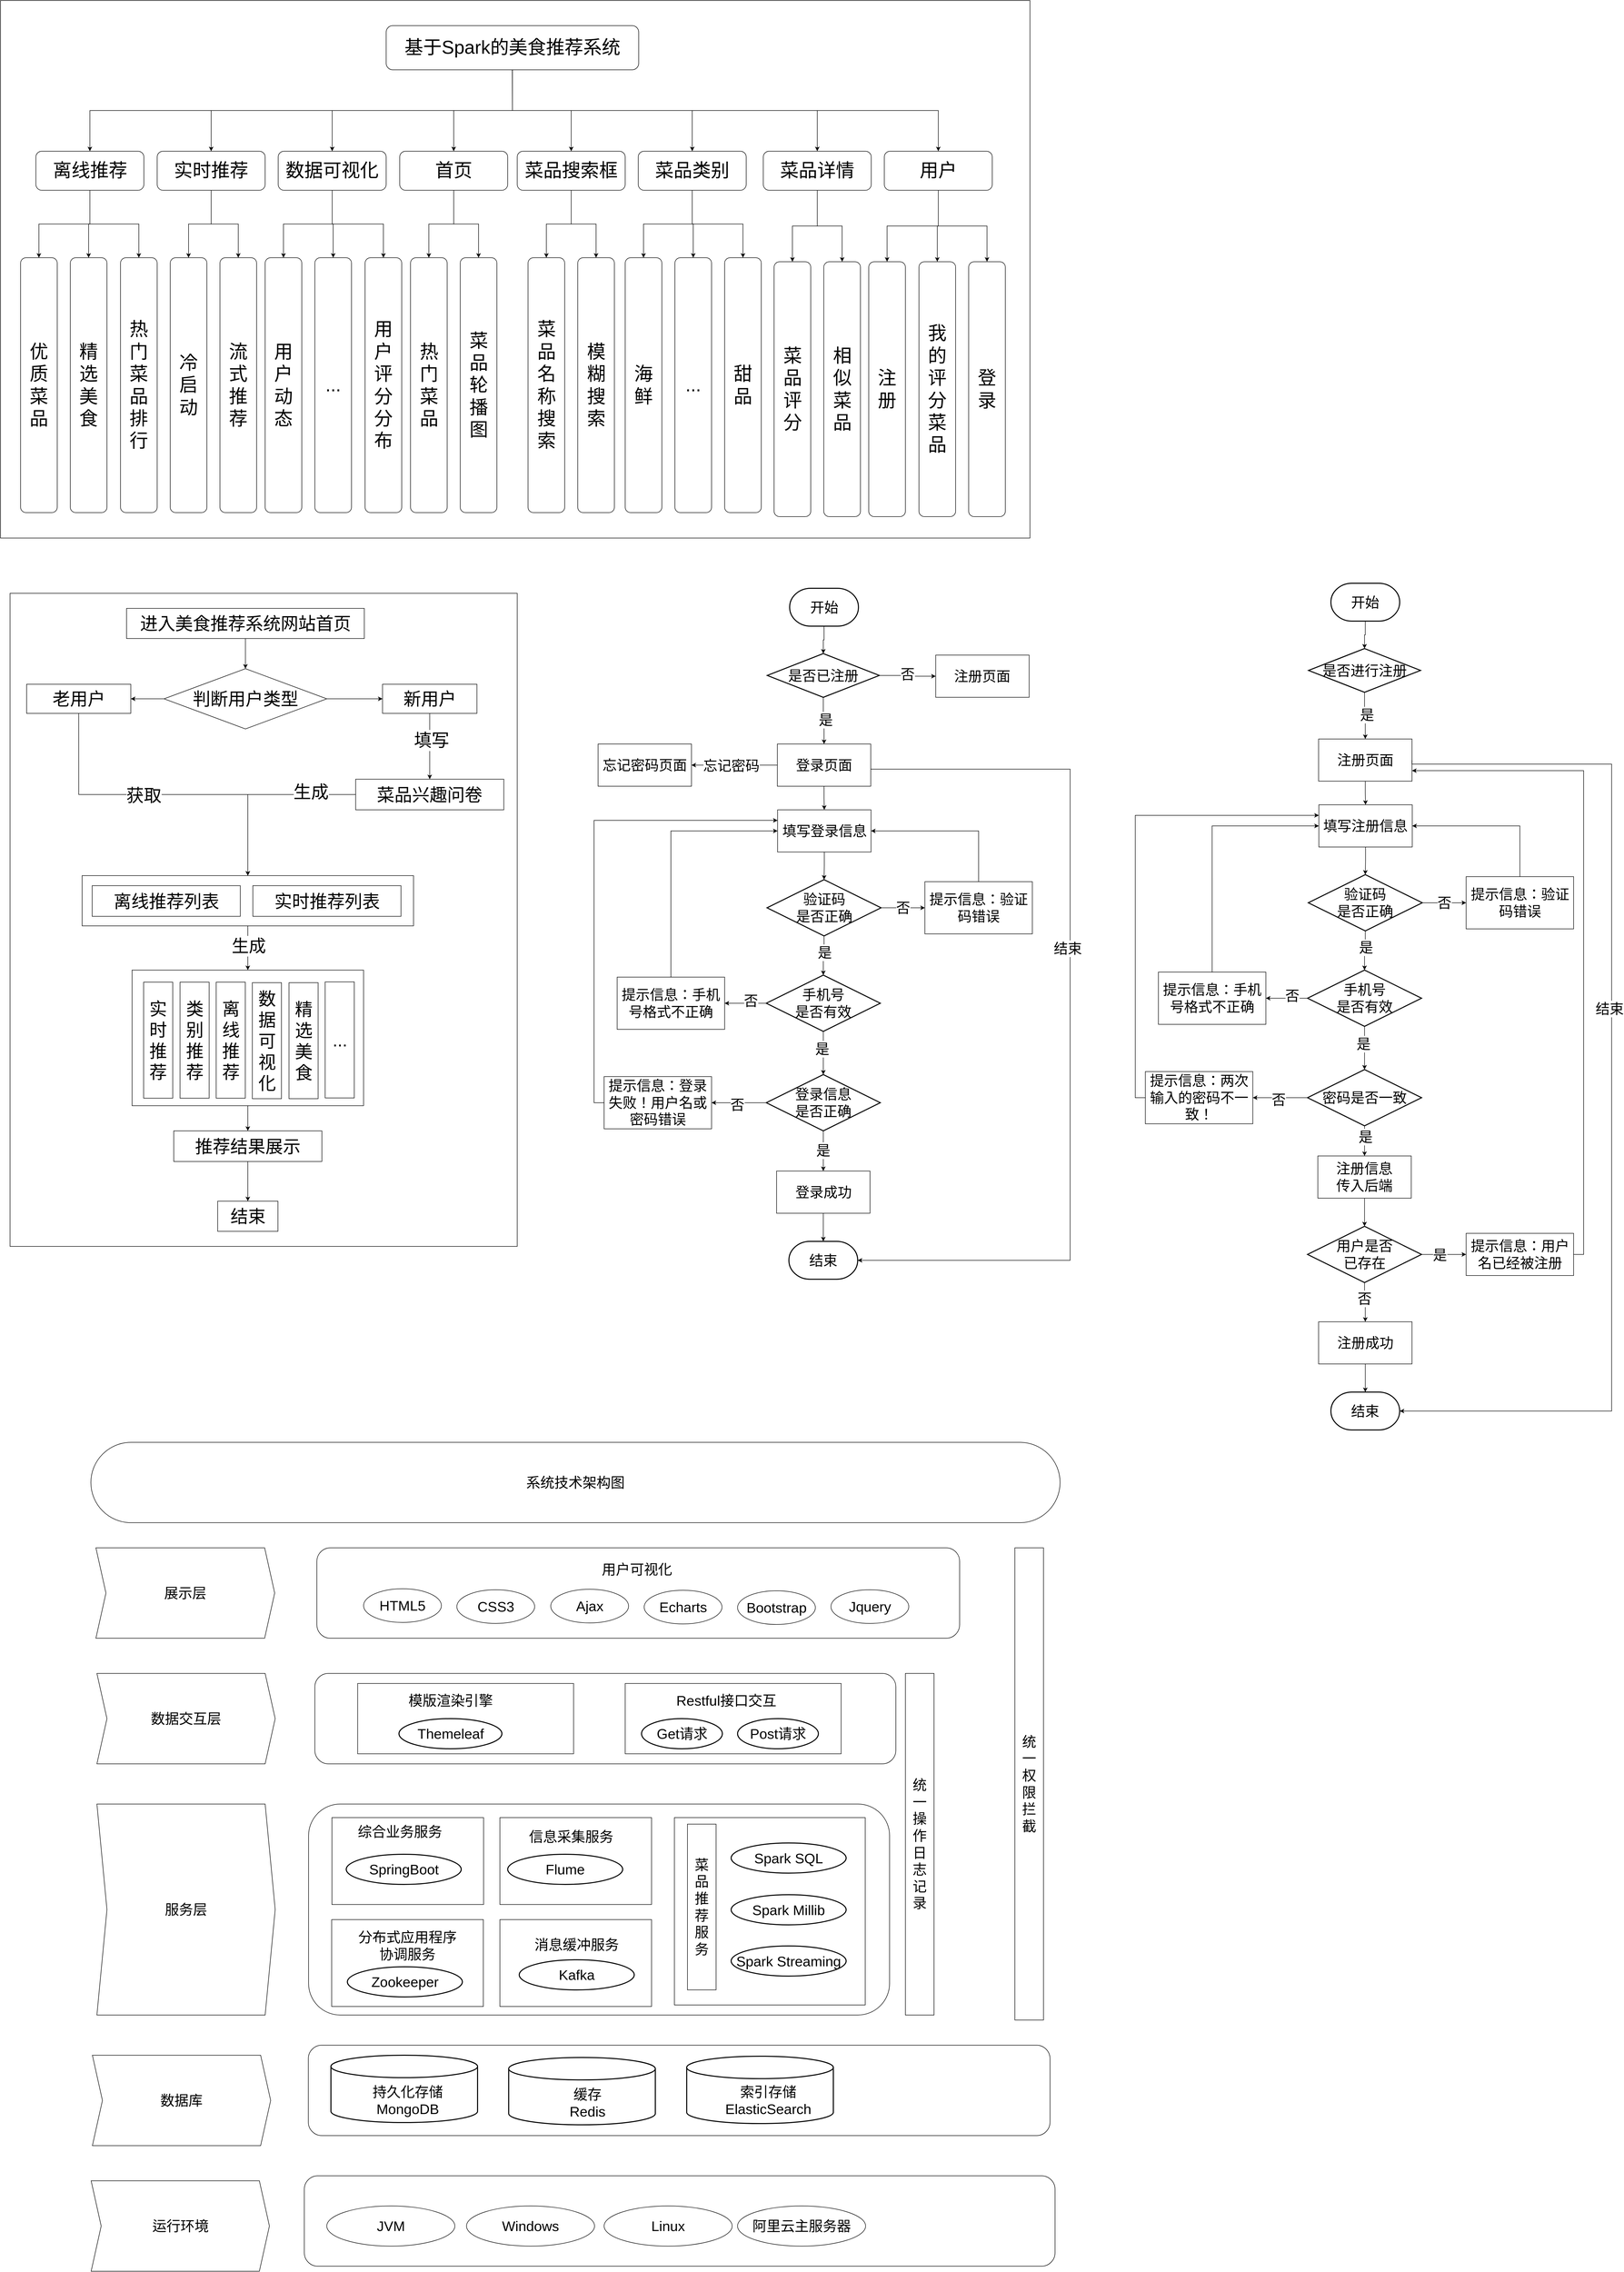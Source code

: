<mxfile version="22.0.4" type="github">
  <diagram name="第 1 页" id="Mj5Ews41ki1znMXVR-Vp">
    <mxGraphModel dx="10374" dy="3804" grid="1" gridSize="10" guides="1" tooltips="1" connect="1" arrows="1" fold="1" page="1" pageScale="1" pageWidth="827" pageHeight="1169" background="none" math="0" shadow="0">
      <root>
        <mxCell id="0" />
        <mxCell id="1" parent="0" />
        <mxCell id="jOmOR42FHlh-izVVMqKT-5" value="" style="rounded=1;whiteSpace=wrap;html=1;" parent="1" vertex="1">
          <mxGeometry x="-6004" y="1100" width="1157" height="180" as="geometry" />
        </mxCell>
        <mxCell id="3_Ne-6MnNChjOuV6__84-88" value="" style="rounded=0;whiteSpace=wrap;html=1;" parent="1" vertex="1">
          <mxGeometry x="-6611" y="-1050" width="1010" height="1300" as="geometry" />
        </mxCell>
        <mxCell id="3_Ne-6MnNChjOuV6__84-82" style="edgeStyle=orthogonalEdgeStyle;rounded=0;orthogonalLoop=1;jettySize=auto;html=1;exitX=0.5;exitY=1;exitDx=0;exitDy=0;fontSize=40;" parent="1" source="3_Ne-6MnNChjOuV6__84-77" target="3_Ne-6MnNChjOuV6__84-26" edge="1">
          <mxGeometry relative="1" as="geometry" />
        </mxCell>
        <mxCell id="3_Ne-6MnNChjOuV6__84-87" value="生成" style="edgeLabel;html=1;align=center;verticalAlign=middle;resizable=0;points=[];fontSize=34;" parent="3_Ne-6MnNChjOuV6__84-82" vertex="1" connectable="0">
          <mxGeometry x="-0.118" y="1" relative="1" as="geometry">
            <mxPoint y="1" as="offset" />
          </mxGeometry>
        </mxCell>
        <mxCell id="3_Ne-6MnNChjOuV6__84-77" value="" style="rounded=0;whiteSpace=wrap;html=1;" parent="1" vertex="1">
          <mxGeometry x="-6467.5" y="-488" width="660" height="100" as="geometry" />
        </mxCell>
        <mxCell id="3_Ne-6MnNChjOuV6__84-83" style="edgeStyle=orthogonalEdgeStyle;rounded=0;orthogonalLoop=1;jettySize=auto;html=1;exitX=0.5;exitY=1;exitDx=0;exitDy=0;fontSize=40;" parent="1" source="3_Ne-6MnNChjOuV6__84-26" target="3_Ne-6MnNChjOuV6__84-31" edge="1">
          <mxGeometry relative="1" as="geometry" />
        </mxCell>
        <mxCell id="3_Ne-6MnNChjOuV6__84-26" value="" style="rounded=0;whiteSpace=wrap;html=1;" parent="1" vertex="1">
          <mxGeometry x="-6368" y="-300" width="461" height="270" as="geometry" />
        </mxCell>
        <mxCell id="2igFnFL0GFjL6AdHKT34-109" value="" style="rounded=0;whiteSpace=wrap;html=1;" parent="1" vertex="1">
          <mxGeometry x="-6630" y="-2230" width="2050" height="1070" as="geometry" />
        </mxCell>
        <mxCell id="2igFnFL0GFjL6AdHKT34-57" style="edgeStyle=orthogonalEdgeStyle;rounded=0;orthogonalLoop=1;jettySize=auto;html=1;exitX=0.5;exitY=1;exitDx=0;exitDy=0;entryX=0.5;entryY=0;entryDx=0;entryDy=0;endArrow=classic;endFill=1;" parent="1" source="2igFnFL0GFjL6AdHKT34-1" target="2igFnFL0GFjL6AdHKT34-7" edge="1">
          <mxGeometry relative="1" as="geometry" />
        </mxCell>
        <mxCell id="2igFnFL0GFjL6AdHKT34-58" style="edgeStyle=orthogonalEdgeStyle;rounded=0;orthogonalLoop=1;jettySize=auto;html=1;exitX=0.5;exitY=1;exitDx=0;exitDy=0;entryX=0.5;entryY=0;entryDx=0;entryDy=0;endArrow=classic;endFill=1;" parent="1" source="2igFnFL0GFjL6AdHKT34-1" target="2igFnFL0GFjL6AdHKT34-3" edge="1">
          <mxGeometry relative="1" as="geometry" />
        </mxCell>
        <mxCell id="2igFnFL0GFjL6AdHKT34-59" style="edgeStyle=orthogonalEdgeStyle;rounded=0;orthogonalLoop=1;jettySize=auto;html=1;exitX=0.5;exitY=1;exitDx=0;exitDy=0;entryX=0.5;entryY=0;entryDx=0;entryDy=0;" parent="1" source="2igFnFL0GFjL6AdHKT34-1" target="2igFnFL0GFjL6AdHKT34-4" edge="1">
          <mxGeometry relative="1" as="geometry" />
        </mxCell>
        <mxCell id="2igFnFL0GFjL6AdHKT34-61" style="edgeStyle=orthogonalEdgeStyle;rounded=0;orthogonalLoop=1;jettySize=auto;html=1;exitX=0.5;exitY=1;exitDx=0;exitDy=0;entryX=0.5;entryY=0;entryDx=0;entryDy=0;" parent="1" source="2igFnFL0GFjL6AdHKT34-1" target="2igFnFL0GFjL6AdHKT34-6" edge="1">
          <mxGeometry relative="1" as="geometry" />
        </mxCell>
        <mxCell id="2igFnFL0GFjL6AdHKT34-84" style="edgeStyle=orthogonalEdgeStyle;rounded=0;orthogonalLoop=1;jettySize=auto;html=1;exitX=0.5;exitY=1;exitDx=0;exitDy=0;entryX=0.5;entryY=0;entryDx=0;entryDy=0;" parent="1" source="2igFnFL0GFjL6AdHKT34-1" target="2igFnFL0GFjL6AdHKT34-83" edge="1">
          <mxGeometry relative="1" as="geometry" />
        </mxCell>
        <mxCell id="2igFnFL0GFjL6AdHKT34-85" style="edgeStyle=orthogonalEdgeStyle;rounded=0;orthogonalLoop=1;jettySize=auto;html=1;exitX=0.5;exitY=1;exitDx=0;exitDy=0;entryX=0.5;entryY=0;entryDx=0;entryDy=0;" parent="1" source="2igFnFL0GFjL6AdHKT34-1" target="2igFnFL0GFjL6AdHKT34-8" edge="1">
          <mxGeometry relative="1" as="geometry" />
        </mxCell>
        <mxCell id="2igFnFL0GFjL6AdHKT34-86" style="edgeStyle=orthogonalEdgeStyle;rounded=0;orthogonalLoop=1;jettySize=auto;html=1;exitX=0.5;exitY=1;exitDx=0;exitDy=0;" parent="1" source="2igFnFL0GFjL6AdHKT34-1" target="2igFnFL0GFjL6AdHKT34-5" edge="1">
          <mxGeometry relative="1" as="geometry" />
        </mxCell>
        <mxCell id="2igFnFL0GFjL6AdHKT34-94" style="edgeStyle=orthogonalEdgeStyle;rounded=0;orthogonalLoop=1;jettySize=auto;html=1;exitX=0.5;exitY=1;exitDx=0;exitDy=0;entryX=0.5;entryY=0;entryDx=0;entryDy=0;" parent="1" source="2igFnFL0GFjL6AdHKT34-1" target="2igFnFL0GFjL6AdHKT34-87" edge="1">
          <mxGeometry relative="1" as="geometry" />
        </mxCell>
        <mxCell id="2igFnFL0GFjL6AdHKT34-1" value="基于Spark的美食推荐系统" style="rounded=1;whiteSpace=wrap;html=1;flipV=1;fontSize=37;aspect=fixed;" parent="1" vertex="1">
          <mxGeometry x="-5862" y="-2180" width="502.92" height="88" as="geometry" />
        </mxCell>
        <mxCell id="2igFnFL0GFjL6AdHKT34-68" style="edgeStyle=orthogonalEdgeStyle;rounded=0;orthogonalLoop=1;jettySize=auto;html=1;exitX=0.5;exitY=1;exitDx=0;exitDy=0;" parent="1" source="2igFnFL0GFjL6AdHKT34-3" target="2igFnFL0GFjL6AdHKT34-51" edge="1">
          <mxGeometry relative="1" as="geometry" />
        </mxCell>
        <mxCell id="2igFnFL0GFjL6AdHKT34-96" style="edgeStyle=orthogonalEdgeStyle;rounded=0;orthogonalLoop=1;jettySize=auto;html=1;exitX=0.5;exitY=1;exitDx=0;exitDy=0;entryX=0.5;entryY=0;entryDx=0;entryDy=0;" parent="1" source="2igFnFL0GFjL6AdHKT34-3" target="2igFnFL0GFjL6AdHKT34-52" edge="1">
          <mxGeometry relative="1" as="geometry" />
        </mxCell>
        <mxCell id="2igFnFL0GFjL6AdHKT34-3" value="首页" style="rounded=1;whiteSpace=wrap;html=1;fontSize=37;flipH=0;flipV=1;aspect=fixed;" parent="1" vertex="1">
          <mxGeometry x="-5835" y="-1930" width="215" height="77.72" as="geometry" />
        </mxCell>
        <mxCell id="2igFnFL0GFjL6AdHKT34-71" style="edgeStyle=orthogonalEdgeStyle;rounded=0;orthogonalLoop=1;jettySize=auto;html=1;exitX=0.5;exitY=1;exitDx=0;exitDy=0;" parent="1" source="2igFnFL0GFjL6AdHKT34-4" target="2igFnFL0GFjL6AdHKT34-19" edge="1">
          <mxGeometry relative="1" as="geometry" />
        </mxCell>
        <mxCell id="2igFnFL0GFjL6AdHKT34-72" style="edgeStyle=orthogonalEdgeStyle;rounded=0;orthogonalLoop=1;jettySize=auto;html=1;exitX=0.5;exitY=1;exitDx=0;exitDy=0;" parent="1" source="2igFnFL0GFjL6AdHKT34-4" target="2igFnFL0GFjL6AdHKT34-18" edge="1">
          <mxGeometry relative="1" as="geometry" />
        </mxCell>
        <mxCell id="2igFnFL0GFjL6AdHKT34-73" style="edgeStyle=orthogonalEdgeStyle;rounded=0;orthogonalLoop=1;jettySize=auto;html=1;exitX=0.5;exitY=1;exitDx=0;exitDy=0;" parent="1" source="2igFnFL0GFjL6AdHKT34-4" target="2igFnFL0GFjL6AdHKT34-17" edge="1">
          <mxGeometry relative="1" as="geometry" />
        </mxCell>
        <mxCell id="2igFnFL0GFjL6AdHKT34-4" value="离线推荐" style="rounded=1;whiteSpace=wrap;html=1;fontSize=37;flipH=0;flipV=1;aspect=fixed;" parent="1" vertex="1">
          <mxGeometry x="-6559.5" y="-1930" width="215" height="77.72" as="geometry" />
        </mxCell>
        <mxCell id="2igFnFL0GFjL6AdHKT34-74" style="edgeStyle=orthogonalEdgeStyle;rounded=0;orthogonalLoop=1;jettySize=auto;html=1;exitX=0.5;exitY=1;exitDx=0;exitDy=0;entryX=0.5;entryY=0;entryDx=0;entryDy=0;" parent="1" source="2igFnFL0GFjL6AdHKT34-5" target="2igFnFL0GFjL6AdHKT34-41" edge="1">
          <mxGeometry relative="1" as="geometry" />
        </mxCell>
        <mxCell id="2igFnFL0GFjL6AdHKT34-76" style="edgeStyle=orthogonalEdgeStyle;rounded=0;orthogonalLoop=1;jettySize=auto;html=1;exitX=0.5;exitY=1;exitDx=0;exitDy=0;entryX=0.5;entryY=0;entryDx=0;entryDy=0;" parent="1" source="2igFnFL0GFjL6AdHKT34-5" target="2igFnFL0GFjL6AdHKT34-49" edge="1">
          <mxGeometry relative="1" as="geometry" />
        </mxCell>
        <mxCell id="2igFnFL0GFjL6AdHKT34-77" style="edgeStyle=orthogonalEdgeStyle;rounded=0;orthogonalLoop=1;jettySize=auto;html=1;exitX=0.5;exitY=1;exitDx=0;exitDy=0;entryX=0.5;entryY=0;entryDx=0;entryDy=0;" parent="1" source="2igFnFL0GFjL6AdHKT34-5" target="2igFnFL0GFjL6AdHKT34-54" edge="1">
          <mxGeometry relative="1" as="geometry" />
        </mxCell>
        <mxCell id="2igFnFL0GFjL6AdHKT34-5" value="菜品类别" style="rounded=1;whiteSpace=wrap;html=1;fontSize=37;flipH=0;flipV=1;aspect=fixed;" parent="1" vertex="1">
          <mxGeometry x="-5360" y="-1930" width="215" height="77.72" as="geometry" />
        </mxCell>
        <mxCell id="2igFnFL0GFjL6AdHKT34-99" style="edgeStyle=orthogonalEdgeStyle;rounded=0;orthogonalLoop=1;jettySize=auto;html=1;exitX=0.5;exitY=1;exitDx=0;exitDy=0;entryX=0.5;entryY=0;entryDx=0;entryDy=0;" parent="1" source="2igFnFL0GFjL6AdHKT34-6" target="2igFnFL0GFjL6AdHKT34-97" edge="1">
          <mxGeometry relative="1" as="geometry" />
        </mxCell>
        <mxCell id="2igFnFL0GFjL6AdHKT34-100" style="edgeStyle=orthogonalEdgeStyle;rounded=0;orthogonalLoop=1;jettySize=auto;html=1;exitX=0.5;exitY=1;exitDx=0;exitDy=0;" parent="1" source="2igFnFL0GFjL6AdHKT34-6" target="2igFnFL0GFjL6AdHKT34-98" edge="1">
          <mxGeometry relative="1" as="geometry" />
        </mxCell>
        <mxCell id="2igFnFL0GFjL6AdHKT34-6" value="实时推荐" style="rounded=1;whiteSpace=wrap;html=1;fontSize=37;flipH=0;flipV=1;aspect=fixed;" parent="1" vertex="1">
          <mxGeometry x="-6318" y="-1930" width="215" height="77.72" as="geometry" />
        </mxCell>
        <mxCell id="2igFnFL0GFjL6AdHKT34-64" style="edgeStyle=orthogonalEdgeStyle;rounded=0;orthogonalLoop=1;jettySize=auto;html=1;exitX=0.5;exitY=1;exitDx=0;exitDy=0;entryX=0.5;entryY=0;entryDx=0;entryDy=0;" parent="1" source="2igFnFL0GFjL6AdHKT34-7" target="2igFnFL0GFjL6AdHKT34-14" edge="1">
          <mxGeometry relative="1" as="geometry" />
        </mxCell>
        <mxCell id="2igFnFL0GFjL6AdHKT34-65" style="edgeStyle=orthogonalEdgeStyle;rounded=0;orthogonalLoop=1;jettySize=auto;html=1;exitX=0.5;exitY=1;exitDx=0;exitDy=0;entryX=0.5;entryY=0;entryDx=0;entryDy=0;" parent="1" source="2igFnFL0GFjL6AdHKT34-7" target="2igFnFL0GFjL6AdHKT34-34" edge="1">
          <mxGeometry relative="1" as="geometry" />
        </mxCell>
        <mxCell id="2igFnFL0GFjL6AdHKT34-66" style="edgeStyle=orthogonalEdgeStyle;rounded=0;orthogonalLoop=1;jettySize=auto;html=1;exitX=0.5;exitY=1;exitDx=0;exitDy=0;entryX=0.5;entryY=0;entryDx=0;entryDy=0;" parent="1" source="2igFnFL0GFjL6AdHKT34-7" target="2igFnFL0GFjL6AdHKT34-56" edge="1">
          <mxGeometry relative="1" as="geometry" />
        </mxCell>
        <mxCell id="2igFnFL0GFjL6AdHKT34-7" value="数据可视化" style="rounded=1;whiteSpace=wrap;html=1;fontSize=37;flipH=0;flipV=1;aspect=fixed;" parent="1" vertex="1">
          <mxGeometry x="-6077" y="-1930" width="215" height="77.72" as="geometry" />
        </mxCell>
        <mxCell id="2igFnFL0GFjL6AdHKT34-79" style="edgeStyle=orthogonalEdgeStyle;rounded=0;orthogonalLoop=1;jettySize=auto;html=1;exitX=0.5;exitY=1;exitDx=0;exitDy=0;" parent="1" source="2igFnFL0GFjL6AdHKT34-8" target="2igFnFL0GFjL6AdHKT34-45" edge="1">
          <mxGeometry relative="1" as="geometry" />
        </mxCell>
        <mxCell id="2igFnFL0GFjL6AdHKT34-81" style="edgeStyle=orthogonalEdgeStyle;rounded=0;orthogonalLoop=1;jettySize=auto;html=1;exitX=0.5;exitY=1;exitDx=0;exitDy=0;entryX=0.5;entryY=0;entryDx=0;entryDy=0;" parent="1" source="2igFnFL0GFjL6AdHKT34-8" target="2igFnFL0GFjL6AdHKT34-33" edge="1">
          <mxGeometry relative="1" as="geometry" />
        </mxCell>
        <mxCell id="2igFnFL0GFjL6AdHKT34-82" style="edgeStyle=orthogonalEdgeStyle;rounded=0;orthogonalLoop=1;jettySize=auto;html=1;exitX=0.5;exitY=1;exitDx=0;exitDy=0;entryX=0.5;entryY=0;entryDx=0;entryDy=0;" parent="1" source="2igFnFL0GFjL6AdHKT34-8" target="2igFnFL0GFjL6AdHKT34-44" edge="1">
          <mxGeometry relative="1" as="geometry" />
        </mxCell>
        <mxCell id="2igFnFL0GFjL6AdHKT34-8" value="用户" style="rounded=1;whiteSpace=wrap;html=1;fontSize=37;flipH=0;flipV=1;aspect=fixed;" parent="1" vertex="1">
          <mxGeometry x="-4870" y="-1930" width="215" height="77.72" as="geometry" />
        </mxCell>
        <mxCell id="2igFnFL0GFjL6AdHKT34-14" value="用户动态" style="rounded=1;whiteSpace=wrap;html=1;fontSize=37;flipH=1;flipV=0;aspect=fixed;" parent="1" vertex="1">
          <mxGeometry x="-6103" y="-1718" width="73" height="507.4" as="geometry" />
        </mxCell>
        <mxCell id="2igFnFL0GFjL6AdHKT34-17" value="热门菜品排行" style="rounded=1;whiteSpace=wrap;html=1;fontSize=37;flipH=1;flipV=0;aspect=fixed;" parent="1" vertex="1">
          <mxGeometry x="-6391" y="-1718" width="73" height="507.4" as="geometry" />
        </mxCell>
        <mxCell id="2igFnFL0GFjL6AdHKT34-18" value="精选美食" style="rounded=1;whiteSpace=wrap;html=1;fontSize=37;flipH=1;flipV=0;aspect=fixed;" parent="1" vertex="1">
          <mxGeometry x="-6491" y="-1718" width="73" height="507.4" as="geometry" />
        </mxCell>
        <mxCell id="2igFnFL0GFjL6AdHKT34-19" value="优质菜品" style="rounded=1;whiteSpace=wrap;html=1;fontSize=37;flipH=1;flipV=0;aspect=fixed;" parent="1" vertex="1">
          <mxGeometry x="-6590" y="-1718" width="73" height="507.4" as="geometry" />
        </mxCell>
        <mxCell id="2igFnFL0GFjL6AdHKT34-33" value="我的评分菜品" style="rounded=1;whiteSpace=wrap;html=1;fontSize=37;flipH=1;flipV=0;aspect=fixed;" parent="1" vertex="1">
          <mxGeometry x="-4801" y="-1710" width="73" height="507.4" as="geometry" />
        </mxCell>
        <mxCell id="2igFnFL0GFjL6AdHKT34-34" value="..." style="rounded=1;whiteSpace=wrap;html=1;fontSize=37;flipH=1;flipV=0;aspect=fixed;" parent="1" vertex="1">
          <mxGeometry x="-6004" y="-1718" width="73" height="507.4" as="geometry" />
        </mxCell>
        <mxCell id="2igFnFL0GFjL6AdHKT34-41" value="海鲜" style="rounded=1;whiteSpace=wrap;html=1;fontSize=37;flipH=1;flipV=0;aspect=fixed;" parent="1" vertex="1">
          <mxGeometry x="-5386" y="-1718" width="73" height="507.4" as="geometry" />
        </mxCell>
        <mxCell id="2igFnFL0GFjL6AdHKT34-44" value="登录" style="rounded=1;whiteSpace=wrap;html=1;fontSize=37;flipH=1;flipV=0;aspect=fixed;" parent="1" vertex="1">
          <mxGeometry x="-4702" y="-1710" width="73" height="507.4" as="geometry" />
        </mxCell>
        <mxCell id="2igFnFL0GFjL6AdHKT34-45" value="注册" style="rounded=1;whiteSpace=wrap;html=1;fontSize=37;flipH=1;flipV=0;aspect=fixed;" parent="1" vertex="1">
          <mxGeometry x="-4901" y="-1710" width="73" height="507.4" as="geometry" />
        </mxCell>
        <mxCell id="2igFnFL0GFjL6AdHKT34-49" value="..." style="rounded=1;whiteSpace=wrap;html=1;fontSize=37;flipH=1;flipV=0;aspect=fixed;" parent="1" vertex="1">
          <mxGeometry x="-5287" y="-1718" width="73" height="507.4" as="geometry" />
        </mxCell>
        <mxCell id="2igFnFL0GFjL6AdHKT34-51" value="热门菜品" style="rounded=1;whiteSpace=wrap;html=1;fontSize=37;flipH=1;flipV=0;aspect=fixed;" parent="1" vertex="1">
          <mxGeometry x="-5813.5" y="-1718" width="73" height="507.4" as="geometry" />
        </mxCell>
        <mxCell id="2igFnFL0GFjL6AdHKT34-52" value="菜品轮播图" style="rounded=1;whiteSpace=wrap;html=1;fontSize=37;flipH=1;flipV=0;aspect=fixed;" parent="1" vertex="1">
          <mxGeometry x="-5714.5" y="-1718" width="73" height="507.4" as="geometry" />
        </mxCell>
        <mxCell id="2igFnFL0GFjL6AdHKT34-54" value="甜品" style="rounded=1;whiteSpace=wrap;html=1;fontSize=37;flipH=1;flipV=0;aspect=fixed;" parent="1" vertex="1">
          <mxGeometry x="-5188" y="-1718" width="73" height="507.4" as="geometry" />
        </mxCell>
        <mxCell id="2igFnFL0GFjL6AdHKT34-56" value="用户评分分布" style="rounded=1;whiteSpace=wrap;html=1;fontSize=37;flipH=1;flipV=0;aspect=fixed;" parent="1" vertex="1">
          <mxGeometry x="-5904" y="-1718" width="73" height="507.4" as="geometry" />
        </mxCell>
        <mxCell id="2igFnFL0GFjL6AdHKT34-104" style="edgeStyle=orthogonalEdgeStyle;rounded=0;orthogonalLoop=1;jettySize=auto;html=1;exitX=0.5;exitY=1;exitDx=0;exitDy=0;entryX=0.5;entryY=0;entryDx=0;entryDy=0;" parent="1" source="2igFnFL0GFjL6AdHKT34-83" target="2igFnFL0GFjL6AdHKT34-102" edge="1">
          <mxGeometry relative="1" as="geometry" />
        </mxCell>
        <mxCell id="2igFnFL0GFjL6AdHKT34-107" style="edgeStyle=orthogonalEdgeStyle;rounded=0;orthogonalLoop=1;jettySize=auto;html=1;exitX=0.5;exitY=1;exitDx=0;exitDy=0;entryX=0.5;entryY=0;entryDx=0;entryDy=0;" parent="1" source="2igFnFL0GFjL6AdHKT34-83" target="2igFnFL0GFjL6AdHKT34-103" edge="1">
          <mxGeometry relative="1" as="geometry" />
        </mxCell>
        <mxCell id="2igFnFL0GFjL6AdHKT34-83" value="菜品搜索框" style="rounded=1;whiteSpace=wrap;html=1;fontSize=37;flipH=0;flipV=1;aspect=fixed;" parent="1" vertex="1">
          <mxGeometry x="-5601" y="-1930" width="215" height="77.72" as="geometry" />
        </mxCell>
        <mxCell id="2igFnFL0GFjL6AdHKT34-90" style="edgeStyle=orthogonalEdgeStyle;rounded=0;orthogonalLoop=1;jettySize=auto;html=1;exitX=0.5;exitY=1;exitDx=0;exitDy=0;entryX=0.5;entryY=0;entryDx=0;entryDy=0;" parent="1" source="2igFnFL0GFjL6AdHKT34-87" target="2igFnFL0GFjL6AdHKT34-88" edge="1">
          <mxGeometry relative="1" as="geometry" />
        </mxCell>
        <mxCell id="2igFnFL0GFjL6AdHKT34-91" style="edgeStyle=orthogonalEdgeStyle;rounded=0;orthogonalLoop=1;jettySize=auto;html=1;exitX=0.5;exitY=1;exitDx=0;exitDy=0;" parent="1" source="2igFnFL0GFjL6AdHKT34-87" target="2igFnFL0GFjL6AdHKT34-89" edge="1">
          <mxGeometry relative="1" as="geometry" />
        </mxCell>
        <mxCell id="2igFnFL0GFjL6AdHKT34-87" value="菜品详情" style="rounded=1;whiteSpace=wrap;html=1;fontSize=37;flipH=0;flipV=1;aspect=fixed;" parent="1" vertex="1">
          <mxGeometry x="-5111" y="-1930" width="215" height="77.72" as="geometry" />
        </mxCell>
        <mxCell id="2igFnFL0GFjL6AdHKT34-88" value="菜品评分" style="rounded=1;whiteSpace=wrap;html=1;fontSize=37;flipH=1;flipV=0;aspect=fixed;" parent="1" vertex="1">
          <mxGeometry x="-5089.5" y="-1710" width="73" height="507.4" as="geometry" />
        </mxCell>
        <mxCell id="2igFnFL0GFjL6AdHKT34-89" value="相似菜品" style="rounded=1;whiteSpace=wrap;html=1;fontSize=37;flipH=1;flipV=0;aspect=fixed;" parent="1" vertex="1">
          <mxGeometry x="-4990.5" y="-1710" width="73" height="507.4" as="geometry" />
        </mxCell>
        <mxCell id="2igFnFL0GFjL6AdHKT34-97" value="冷启动" style="rounded=1;whiteSpace=wrap;html=1;fontSize=37;flipH=1;flipV=0;aspect=fixed;" parent="1" vertex="1">
          <mxGeometry x="-6292" y="-1718" width="73" height="507.4" as="geometry" />
        </mxCell>
        <mxCell id="2igFnFL0GFjL6AdHKT34-98" value="流式推荐" style="rounded=1;whiteSpace=wrap;html=1;fontSize=37;flipH=1;flipV=0;aspect=fixed;" parent="1" vertex="1">
          <mxGeometry x="-6193" y="-1718" width="73" height="507.4" as="geometry" />
        </mxCell>
        <mxCell id="2igFnFL0GFjL6AdHKT34-102" value="菜品名称搜索" style="rounded=1;whiteSpace=wrap;html=1;fontSize=37;flipH=1;flipV=0;aspect=fixed;" parent="1" vertex="1">
          <mxGeometry x="-5579.5" y="-1718" width="73" height="507.4" as="geometry" />
        </mxCell>
        <mxCell id="2igFnFL0GFjL6AdHKT34-103" value="模糊搜索" style="rounded=1;whiteSpace=wrap;html=1;fontSize=37;flipH=1;flipV=0;aspect=fixed;" parent="1" vertex="1">
          <mxGeometry x="-5480.5" y="-1718" width="73" height="507.4" as="geometry" />
        </mxCell>
        <mxCell id="3_Ne-6MnNChjOuV6__84-13" style="edgeStyle=orthogonalEdgeStyle;rounded=0;orthogonalLoop=1;jettySize=auto;html=1;exitX=0.5;exitY=1;exitDx=0;exitDy=0;entryX=0.5;entryY=0;entryDx=0;entryDy=0;fontSize=40;" parent="1" source="3_Ne-6MnNChjOuV6__84-1" target="3_Ne-6MnNChjOuV6__84-2" edge="1">
          <mxGeometry relative="1" as="geometry" />
        </mxCell>
        <mxCell id="3_Ne-6MnNChjOuV6__84-1" value="&lt;font style=&quot;font-size: 35px;&quot;&gt;进入美食推荐系统网站首页&lt;/font&gt;" style="rounded=0;whiteSpace=wrap;html=1;fontSize=35;" parent="1" vertex="1">
          <mxGeometry x="-6379" y="-1020" width="473.5" height="60" as="geometry" />
        </mxCell>
        <mxCell id="3_Ne-6MnNChjOuV6__84-14" style="edgeStyle=orthogonalEdgeStyle;rounded=0;orthogonalLoop=1;jettySize=auto;html=1;exitX=1;exitY=0.5;exitDx=0;exitDy=0;entryX=0;entryY=0.5;entryDx=0;entryDy=0;fontSize=40;" parent="1" source="3_Ne-6MnNChjOuV6__84-2" target="3_Ne-6MnNChjOuV6__84-4" edge="1">
          <mxGeometry relative="1" as="geometry" />
        </mxCell>
        <mxCell id="3_Ne-6MnNChjOuV6__84-15" style="edgeStyle=orthogonalEdgeStyle;rounded=0;orthogonalLoop=1;jettySize=auto;html=1;exitX=0;exitY=0.5;exitDx=0;exitDy=0;entryX=1;entryY=0.5;entryDx=0;entryDy=0;fontSize=40;" parent="1" source="3_Ne-6MnNChjOuV6__84-2" target="3_Ne-6MnNChjOuV6__84-3" edge="1">
          <mxGeometry relative="1" as="geometry" />
        </mxCell>
        <mxCell id="3_Ne-6MnNChjOuV6__84-2" value="判断用户类型" style="rhombus;whiteSpace=wrap;html=1;fontSize=35;" parent="1" vertex="1">
          <mxGeometry x="-6304.25" y="-900" width="324" height="120" as="geometry" />
        </mxCell>
        <mxCell id="3_Ne-6MnNChjOuV6__84-79" style="edgeStyle=orthogonalEdgeStyle;rounded=0;orthogonalLoop=1;jettySize=auto;html=1;exitX=0.5;exitY=1;exitDx=0;exitDy=0;entryX=0.5;entryY=0;entryDx=0;entryDy=0;fontSize=40;" parent="1" source="3_Ne-6MnNChjOuV6__84-3" target="3_Ne-6MnNChjOuV6__84-77" edge="1">
          <mxGeometry relative="1" as="geometry" />
        </mxCell>
        <mxCell id="3_Ne-6MnNChjOuV6__84-80" value="获取" style="edgeLabel;html=1;align=center;verticalAlign=middle;resizable=0;points=[];fontSize=35;" parent="3_Ne-6MnNChjOuV6__84-79" vertex="1" connectable="0">
          <mxGeometry x="-0.121" y="-1" relative="1" as="geometry">
            <mxPoint as="offset" />
          </mxGeometry>
        </mxCell>
        <mxCell id="3_Ne-6MnNChjOuV6__84-3" value="老用户" style="rounded=0;whiteSpace=wrap;html=1;fontSize=35;" parent="1" vertex="1">
          <mxGeometry x="-6578" y="-869" width="207.5" height="58" as="geometry" />
        </mxCell>
        <mxCell id="3_Ne-6MnNChjOuV6__84-44" style="edgeStyle=orthogonalEdgeStyle;rounded=0;orthogonalLoop=1;jettySize=auto;html=1;exitX=0.5;exitY=1;exitDx=0;exitDy=0;entryX=0.5;entryY=0;entryDx=0;entryDy=0;fontSize=40;" parent="1" source="3_Ne-6MnNChjOuV6__84-4" target="3_Ne-6MnNChjOuV6__84-11" edge="1">
          <mxGeometry relative="1" as="geometry" />
        </mxCell>
        <mxCell id="3_Ne-6MnNChjOuV6__84-55" value="&lt;font style=&quot;font-size: 35px;&quot;&gt;填写&lt;/font&gt;" style="edgeLabel;html=1;align=center;verticalAlign=middle;resizable=0;points=[];fontSize=35;" parent="3_Ne-6MnNChjOuV6__84-44" vertex="1" connectable="0">
          <mxGeometry x="-0.194" y="3" relative="1" as="geometry">
            <mxPoint as="offset" />
          </mxGeometry>
        </mxCell>
        <mxCell id="3_Ne-6MnNChjOuV6__84-4" value="新用户" style="rounded=0;whiteSpace=wrap;html=1;fontSize=35;" parent="1" vertex="1">
          <mxGeometry x="-5869.25" y="-869" width="188" height="58" as="geometry" />
        </mxCell>
        <mxCell id="3_Ne-6MnNChjOuV6__84-5" value="离线推荐列表" style="rounded=0;whiteSpace=wrap;html=1;fontSize=35;" parent="1" vertex="1">
          <mxGeometry x="-6447.5" y="-468" width="295" height="61" as="geometry" />
        </mxCell>
        <mxCell id="3_Ne-6MnNChjOuV6__84-6" value="实时推荐列表" style="rounded=0;whiteSpace=wrap;html=1;fontSize=35;" parent="1" vertex="1">
          <mxGeometry x="-6127.5" y="-468" width="295" height="61" as="geometry" />
        </mxCell>
        <mxCell id="3_Ne-6MnNChjOuV6__84-7" value="实时推荐" style="rounded=0;whiteSpace=wrap;html=1;fontSize=35;flipH=1;flipV=1;" parent="1" vertex="1">
          <mxGeometry x="-6345" y="-276" width="58" height="231" as="geometry" />
        </mxCell>
        <mxCell id="3_Ne-6MnNChjOuV6__84-8" value="离线推荐" style="rounded=0;whiteSpace=wrap;html=1;fontSize=35;flipH=1;flipV=1;" parent="1" vertex="1">
          <mxGeometry x="-6200.5" y="-276" width="58" height="231" as="geometry" />
        </mxCell>
        <mxCell id="3_Ne-6MnNChjOuV6__84-9" value="类别推荐" style="rounded=0;whiteSpace=wrap;html=1;fontSize=35;flipH=1;flipV=1;" parent="1" vertex="1">
          <mxGeometry x="-6272.5" y="-276" width="58" height="231" as="geometry" />
        </mxCell>
        <mxCell id="3_Ne-6MnNChjOuV6__84-10" value="数据可视化" style="rounded=0;whiteSpace=wrap;html=1;fontSize=35;flipH=1;flipV=1;" parent="1" vertex="1">
          <mxGeometry x="-6128.5" y="-275" width="58" height="231" as="geometry" />
        </mxCell>
        <mxCell id="3_Ne-6MnNChjOuV6__84-78" style="edgeStyle=orthogonalEdgeStyle;rounded=0;orthogonalLoop=1;jettySize=auto;html=1;exitX=0;exitY=0.5;exitDx=0;exitDy=0;entryX=0.5;entryY=0;entryDx=0;entryDy=0;fontSize=40;" parent="1" source="3_Ne-6MnNChjOuV6__84-11" target="3_Ne-6MnNChjOuV6__84-77" edge="1">
          <mxGeometry relative="1" as="geometry" />
        </mxCell>
        <mxCell id="3_Ne-6MnNChjOuV6__84-81" value="生成" style="edgeLabel;html=1;align=center;verticalAlign=middle;resizable=0;points=[];fontSize=35;" parent="3_Ne-6MnNChjOuV6__84-78" vertex="1" connectable="0">
          <mxGeometry x="-0.524" y="-6" relative="1" as="geometry">
            <mxPoint as="offset" />
          </mxGeometry>
        </mxCell>
        <mxCell id="3_Ne-6MnNChjOuV6__84-11" value="菜品兴趣问卷" style="rounded=0;whiteSpace=wrap;html=1;fontSize=35;" parent="1" vertex="1">
          <mxGeometry x="-5922.75" y="-680" width="295" height="61" as="geometry" />
        </mxCell>
        <mxCell id="3_Ne-6MnNChjOuV6__84-86" style="edgeStyle=orthogonalEdgeStyle;rounded=0;orthogonalLoop=1;jettySize=auto;html=1;exitX=0.5;exitY=1;exitDx=0;exitDy=0;fontSize=40;" parent="1" source="3_Ne-6MnNChjOuV6__84-31" target="3_Ne-6MnNChjOuV6__84-32" edge="1">
          <mxGeometry relative="1" as="geometry" />
        </mxCell>
        <mxCell id="3_Ne-6MnNChjOuV6__84-31" value="推荐结果展示" style="rounded=0;whiteSpace=wrap;html=1;fontSize=35;" parent="1" vertex="1">
          <mxGeometry x="-6285" y="20" width="295" height="61" as="geometry" />
        </mxCell>
        <mxCell id="3_Ne-6MnNChjOuV6__84-32" value="结束" style="rounded=0;whiteSpace=wrap;html=1;fontSize=35;" parent="1" vertex="1">
          <mxGeometry x="-6197.5" y="160" width="120" height="60" as="geometry" />
        </mxCell>
        <mxCell id="3_Ne-6MnNChjOuV6__84-53" value="精选美食" style="rounded=0;whiteSpace=wrap;html=1;fontSize=35;flipH=1;flipV=1;" parent="1" vertex="1">
          <mxGeometry x="-6055.5" y="-275" width="58" height="231" as="geometry" />
        </mxCell>
        <mxCell id="3_Ne-6MnNChjOuV6__84-54" value="..." style="rounded=0;whiteSpace=wrap;html=1;fontSize=35;flipH=1;flipV=1;" parent="1" vertex="1">
          <mxGeometry x="-5983.5" y="-276.5" width="58" height="231" as="geometry" />
        </mxCell>
        <mxCell id="fKkeEkLKrAvYsSLkhtd2-1" value="开始" style="strokeWidth=2;html=1;shape=mxgraph.flowchart.terminator;whiteSpace=wrap;fontSize=28;aspect=fixed;" parent="1" vertex="1">
          <mxGeometry x="-5058.5" y="-1060" width="137" height="75.4" as="geometry" />
        </mxCell>
        <mxCell id="fKkeEkLKrAvYsSLkhtd2-7" style="edgeStyle=orthogonalEdgeStyle;rounded=0;orthogonalLoop=1;jettySize=auto;html=1;exitX=0.5;exitY=1;exitDx=0;exitDy=0;exitPerimeter=0;" parent="1" source="fKkeEkLKrAvYsSLkhtd2-2" target="fKkeEkLKrAvYsSLkhtd2-3" edge="1">
          <mxGeometry relative="1" as="geometry" />
        </mxCell>
        <mxCell id="fKkeEkLKrAvYsSLkhtd2-63" value="是" style="edgeLabel;html=1;align=center;verticalAlign=middle;resizable=0;points=[];fontSize=28;" parent="fKkeEkLKrAvYsSLkhtd2-7" vertex="1" connectable="0">
          <mxGeometry x="0.017" y="4" relative="1" as="geometry">
            <mxPoint x="-1" y="-2" as="offset" />
          </mxGeometry>
        </mxCell>
        <mxCell id="fKkeEkLKrAvYsSLkhtd2-10" style="edgeStyle=orthogonalEdgeStyle;rounded=0;orthogonalLoop=1;jettySize=auto;html=1;exitX=1;exitY=0.5;exitDx=0;exitDy=0;exitPerimeter=0;" parent="1" source="fKkeEkLKrAvYsSLkhtd2-2" target="fKkeEkLKrAvYsSLkhtd2-9" edge="1">
          <mxGeometry relative="1" as="geometry" />
        </mxCell>
        <mxCell id="fKkeEkLKrAvYsSLkhtd2-11" value="否" style="edgeLabel;html=1;align=center;verticalAlign=middle;resizable=0;points=[];fontSize=28;" parent="fKkeEkLKrAvYsSLkhtd2-10" vertex="1" connectable="0">
          <mxGeometry x="0.02" y="4" relative="1" as="geometry">
            <mxPoint x="-1" as="offset" />
          </mxGeometry>
        </mxCell>
        <mxCell id="fKkeEkLKrAvYsSLkhtd2-2" value="是否已注册" style="strokeWidth=2;html=1;shape=mxgraph.flowchart.decision;whiteSpace=wrap;fontSize=28;" parent="1" vertex="1">
          <mxGeometry x="-5103" y="-930" width="223" height="87" as="geometry" />
        </mxCell>
        <mxCell id="fKkeEkLKrAvYsSLkhtd2-16" style="edgeStyle=orthogonalEdgeStyle;rounded=0;orthogonalLoop=1;jettySize=auto;html=1;exitX=0.5;exitY=1;exitDx=0;exitDy=0;entryX=0.5;entryY=0;entryDx=0;entryDy=0;" parent="1" source="fKkeEkLKrAvYsSLkhtd2-3" target="fKkeEkLKrAvYsSLkhtd2-15" edge="1">
          <mxGeometry relative="1" as="geometry" />
        </mxCell>
        <mxCell id="fKkeEkLKrAvYsSLkhtd2-65" style="edgeStyle=orthogonalEdgeStyle;rounded=0;orthogonalLoop=1;jettySize=auto;html=1;exitX=0;exitY=0.5;exitDx=0;exitDy=0;entryX=1;entryY=0.5;entryDx=0;entryDy=0;" parent="1" source="fKkeEkLKrAvYsSLkhtd2-3" target="fKkeEkLKrAvYsSLkhtd2-46" edge="1">
          <mxGeometry relative="1" as="geometry" />
        </mxCell>
        <mxCell id="fKkeEkLKrAvYsSLkhtd2-66" value="忘记密码" style="edgeLabel;html=1;align=center;verticalAlign=middle;resizable=0;points=[];fontSize=28;" parent="fKkeEkLKrAvYsSLkhtd2-65" vertex="1" connectable="0">
          <mxGeometry x="0.076" y="1" relative="1" as="geometry">
            <mxPoint as="offset" />
          </mxGeometry>
        </mxCell>
        <mxCell id="fKkeEkLKrAvYsSLkhtd2-3" value="登录页面" style="rounded=0;whiteSpace=wrap;html=1;fontSize=28;" parent="1" vertex="1">
          <mxGeometry x="-5083" y="-750" width="186" height="84" as="geometry" />
        </mxCell>
        <mxCell id="fKkeEkLKrAvYsSLkhtd2-4" value="结束" style="strokeWidth=2;html=1;shape=mxgraph.flowchart.terminator;whiteSpace=wrap;fontSize=28;aspect=fixed;" parent="1" vertex="1">
          <mxGeometry x="-5060" y="240" width="137" height="75.4" as="geometry" />
        </mxCell>
        <mxCell id="fKkeEkLKrAvYsSLkhtd2-9" value="注册页面" style="rounded=0;whiteSpace=wrap;html=1;fontSize=28;" parent="1" vertex="1">
          <mxGeometry x="-4767.6" y="-927" width="186" height="84" as="geometry" />
        </mxCell>
        <mxCell id="fKkeEkLKrAvYsSLkhtd2-38" style="edgeStyle=orthogonalEdgeStyle;rounded=0;orthogonalLoop=1;jettySize=auto;html=1;exitX=0.5;exitY=1;exitDx=0;exitDy=0;" parent="1" source="fKkeEkLKrAvYsSLkhtd2-15" target="fKkeEkLKrAvYsSLkhtd2-18" edge="1">
          <mxGeometry relative="1" as="geometry" />
        </mxCell>
        <mxCell id="fKkeEkLKrAvYsSLkhtd2-15" value="填写登录信息" style="rounded=0;whiteSpace=wrap;html=1;fontSize=28;" parent="1" vertex="1">
          <mxGeometry x="-5082.5" y="-619" width="186" height="84" as="geometry" />
        </mxCell>
        <mxCell id="fKkeEkLKrAvYsSLkhtd2-43" style="edgeStyle=orthogonalEdgeStyle;rounded=0;orthogonalLoop=1;jettySize=auto;html=1;exitX=1;exitY=0.5;exitDx=0;exitDy=0;exitPerimeter=0;entryX=0;entryY=0.5;entryDx=0;entryDy=0;" parent="1" source="fKkeEkLKrAvYsSLkhtd2-18" target="fKkeEkLKrAvYsSLkhtd2-42" edge="1">
          <mxGeometry relative="1" as="geometry" />
        </mxCell>
        <mxCell id="fKkeEkLKrAvYsSLkhtd2-44" value="否" style="edgeLabel;html=1;align=center;verticalAlign=middle;resizable=0;points=[];fontSize=28;" parent="fKkeEkLKrAvYsSLkhtd2-43" vertex="1" connectable="0">
          <mxGeometry x="0.004" relative="1" as="geometry">
            <mxPoint x="-1" as="offset" />
          </mxGeometry>
        </mxCell>
        <mxCell id="fKkeEkLKrAvYsSLkhtd2-18" value="验证码&lt;br style=&quot;border-color: var(--border-color);&quot;&gt;是否正确" style="strokeWidth=2;html=1;shape=mxgraph.flowchart.decision;whiteSpace=wrap;fontSize=28;" parent="1" vertex="1">
          <mxGeometry x="-5103.5" y="-480" width="227" height="112" as="geometry" />
        </mxCell>
        <mxCell id="fKkeEkLKrAvYsSLkhtd2-36" style="edgeStyle=orthogonalEdgeStyle;rounded=0;orthogonalLoop=1;jettySize=auto;html=1;exitX=0.5;exitY=1;exitDx=0;exitDy=0;exitPerimeter=0;" parent="1" source="fKkeEkLKrAvYsSLkhtd2-30" target="fKkeEkLKrAvYsSLkhtd2-31" edge="1">
          <mxGeometry relative="1" as="geometry" />
        </mxCell>
        <mxCell id="fKkeEkLKrAvYsSLkhtd2-40" value="是" style="edgeLabel;html=1;align=center;verticalAlign=middle;resizable=0;points=[];fontSize=28;" parent="fKkeEkLKrAvYsSLkhtd2-36" vertex="1" connectable="0">
          <mxGeometry x="-0.16" y="-3" relative="1" as="geometry">
            <mxPoint y="-1" as="offset" />
          </mxGeometry>
        </mxCell>
        <mxCell id="fKkeEkLKrAvYsSLkhtd2-49" style="edgeStyle=orthogonalEdgeStyle;rounded=0;orthogonalLoop=1;jettySize=auto;html=1;exitX=0;exitY=0.5;exitDx=0;exitDy=0;exitPerimeter=0;entryX=1;entryY=0.5;entryDx=0;entryDy=0;" parent="1" source="fKkeEkLKrAvYsSLkhtd2-30" target="fKkeEkLKrAvYsSLkhtd2-48" edge="1">
          <mxGeometry relative="1" as="geometry" />
        </mxCell>
        <mxCell id="fKkeEkLKrAvYsSLkhtd2-52" value="否" style="edgeLabel;html=1;align=center;verticalAlign=middle;resizable=0;points=[];fontSize=28;" parent="fKkeEkLKrAvYsSLkhtd2-49" vertex="1" connectable="0">
          <mxGeometry x="-0.222" y="-5" relative="1" as="geometry">
            <mxPoint x="1" as="offset" />
          </mxGeometry>
        </mxCell>
        <mxCell id="fKkeEkLKrAvYsSLkhtd2-30" value="手机号&lt;br style=&quot;border-color: var(--border-color);&quot;&gt;是否有效" style="strokeWidth=2;html=1;shape=mxgraph.flowchart.decision;whiteSpace=wrap;fontSize=28;" parent="1" vertex="1">
          <mxGeometry x="-5105" y="-290" width="227" height="112" as="geometry" />
        </mxCell>
        <mxCell id="fKkeEkLKrAvYsSLkhtd2-33" style="edgeStyle=orthogonalEdgeStyle;rounded=0;orthogonalLoop=1;jettySize=auto;html=1;exitX=0.5;exitY=1;exitDx=0;exitDy=0;exitPerimeter=0;" parent="1" source="fKkeEkLKrAvYsSLkhtd2-31" target="fKkeEkLKrAvYsSLkhtd2-32" edge="1">
          <mxGeometry relative="1" as="geometry" />
        </mxCell>
        <mxCell id="fKkeEkLKrAvYsSLkhtd2-64" value="是" style="edgeLabel;html=1;align=center;verticalAlign=middle;resizable=0;points=[];fontSize=28;" parent="fKkeEkLKrAvYsSLkhtd2-33" vertex="1" connectable="0">
          <mxGeometry x="-0.043" y="-1" relative="1" as="geometry">
            <mxPoint as="offset" />
          </mxGeometry>
        </mxCell>
        <mxCell id="fKkeEkLKrAvYsSLkhtd2-54" style="edgeStyle=orthogonalEdgeStyle;rounded=0;orthogonalLoop=1;jettySize=auto;html=1;exitX=0;exitY=0.5;exitDx=0;exitDy=0;exitPerimeter=0;" parent="1" source="fKkeEkLKrAvYsSLkhtd2-31" target="fKkeEkLKrAvYsSLkhtd2-53" edge="1">
          <mxGeometry relative="1" as="geometry" />
        </mxCell>
        <mxCell id="fKkeEkLKrAvYsSLkhtd2-55" value="否" style="edgeLabel;html=1;align=center;verticalAlign=middle;resizable=0;points=[];fontSize=28;" parent="fKkeEkLKrAvYsSLkhtd2-54" vertex="1" connectable="0">
          <mxGeometry x="0.044" y="4" relative="1" as="geometry">
            <mxPoint x="-1" as="offset" />
          </mxGeometry>
        </mxCell>
        <mxCell id="fKkeEkLKrAvYsSLkhtd2-31" value="登录信息&lt;br&gt;是否正确" style="strokeWidth=2;html=1;shape=mxgraph.flowchart.decision;whiteSpace=wrap;fontSize=28;" parent="1" vertex="1">
          <mxGeometry x="-5105" y="-92" width="227" height="112" as="geometry" />
        </mxCell>
        <mxCell id="fKkeEkLKrAvYsSLkhtd2-34" style="edgeStyle=orthogonalEdgeStyle;rounded=0;orthogonalLoop=1;jettySize=auto;html=1;exitX=0.5;exitY=1;exitDx=0;exitDy=0;" parent="1" source="fKkeEkLKrAvYsSLkhtd2-32" target="fKkeEkLKrAvYsSLkhtd2-4" edge="1">
          <mxGeometry relative="1" as="geometry" />
        </mxCell>
        <mxCell id="fKkeEkLKrAvYsSLkhtd2-32" value="登录成功" style="rounded=0;whiteSpace=wrap;html=1;fontSize=28;" parent="1" vertex="1">
          <mxGeometry x="-5084.5" y="100" width="186" height="84" as="geometry" />
        </mxCell>
        <mxCell id="fKkeEkLKrAvYsSLkhtd2-35" style="edgeStyle=orthogonalEdgeStyle;rounded=0;orthogonalLoop=1;jettySize=auto;html=1;exitX=0.5;exitY=1;exitDx=0;exitDy=0;exitPerimeter=0;entryX=0.5;entryY=0;entryDx=0;entryDy=0;entryPerimeter=0;" parent="1" source="fKkeEkLKrAvYsSLkhtd2-18" target="fKkeEkLKrAvYsSLkhtd2-30" edge="1">
          <mxGeometry relative="1" as="geometry" />
        </mxCell>
        <mxCell id="fKkeEkLKrAvYsSLkhtd2-39" value="是" style="edgeLabel;html=1;align=center;verticalAlign=middle;resizable=0;points=[];fontSize=28;" parent="fKkeEkLKrAvYsSLkhtd2-35" vertex="1" connectable="0">
          <mxGeometry x="-0.152" y="1" relative="1" as="geometry">
            <mxPoint y="-1" as="offset" />
          </mxGeometry>
        </mxCell>
        <mxCell id="fKkeEkLKrAvYsSLkhtd2-45" style="edgeStyle=orthogonalEdgeStyle;rounded=0;orthogonalLoop=1;jettySize=auto;html=1;exitX=0.5;exitY=0;exitDx=0;exitDy=0;entryX=1;entryY=0.5;entryDx=0;entryDy=0;" parent="1" source="fKkeEkLKrAvYsSLkhtd2-42" target="fKkeEkLKrAvYsSLkhtd2-15" edge="1">
          <mxGeometry relative="1" as="geometry" />
        </mxCell>
        <mxCell id="fKkeEkLKrAvYsSLkhtd2-42" value="提示信息：验证码错误" style="rounded=0;whiteSpace=wrap;html=1;fontSize=28;" parent="1" vertex="1">
          <mxGeometry x="-4789.2" y="-476" width="214" height="104" as="geometry" />
        </mxCell>
        <mxCell id="fKkeEkLKrAvYsSLkhtd2-46" value="忘记密码页面" style="rounded=0;whiteSpace=wrap;html=1;fontSize=28;" parent="1" vertex="1">
          <mxGeometry x="-5440" y="-750" width="186" height="84" as="geometry" />
        </mxCell>
        <mxCell id="fKkeEkLKrAvYsSLkhtd2-50" style="edgeStyle=orthogonalEdgeStyle;rounded=0;orthogonalLoop=1;jettySize=auto;html=1;exitX=0.5;exitY=0;exitDx=0;exitDy=0;entryX=0;entryY=0.5;entryDx=0;entryDy=0;" parent="1" source="fKkeEkLKrAvYsSLkhtd2-48" target="fKkeEkLKrAvYsSLkhtd2-15" edge="1">
          <mxGeometry relative="1" as="geometry" />
        </mxCell>
        <mxCell id="fKkeEkLKrAvYsSLkhtd2-48" value="提示信息：手机号格式不正确" style="rounded=0;whiteSpace=wrap;html=1;fontSize=28;" parent="1" vertex="1">
          <mxGeometry x="-5402" y="-286" width="214" height="104" as="geometry" />
        </mxCell>
        <mxCell id="fKkeEkLKrAvYsSLkhtd2-56" style="edgeStyle=orthogonalEdgeStyle;rounded=0;orthogonalLoop=1;jettySize=auto;html=1;exitX=0;exitY=0.5;exitDx=0;exitDy=0;entryX=0;entryY=0.25;entryDx=0;entryDy=0;" parent="1" source="fKkeEkLKrAvYsSLkhtd2-53" target="fKkeEkLKrAvYsSLkhtd2-15" edge="1">
          <mxGeometry relative="1" as="geometry" />
        </mxCell>
        <mxCell id="fKkeEkLKrAvYsSLkhtd2-53" value="提示信息：登录失败！用户名或密码错误" style="rounded=0;whiteSpace=wrap;html=1;fontSize=28;" parent="1" vertex="1">
          <mxGeometry x="-5428" y="-88" width="214" height="104" as="geometry" />
        </mxCell>
        <mxCell id="fKkeEkLKrAvYsSLkhtd2-58" style="edgeStyle=orthogonalEdgeStyle;rounded=0;orthogonalLoop=1;jettySize=auto;html=1;exitX=1;exitY=0.5;exitDx=0;exitDy=0;entryX=1;entryY=0.5;entryDx=0;entryDy=0;entryPerimeter=0;" parent="1" source="fKkeEkLKrAvYsSLkhtd2-3" target="fKkeEkLKrAvYsSLkhtd2-4" edge="1">
          <mxGeometry relative="1" as="geometry">
            <Array as="points">
              <mxPoint x="-4897" y="-700" />
              <mxPoint x="-4500" y="-700" />
              <mxPoint x="-4500" y="278" />
            </Array>
          </mxGeometry>
        </mxCell>
        <mxCell id="fKkeEkLKrAvYsSLkhtd2-59" value="结束" style="edgeLabel;html=1;align=center;verticalAlign=middle;resizable=0;points=[];fontSize=28;" parent="fKkeEkLKrAvYsSLkhtd2-58" vertex="1" connectable="0">
          <mxGeometry x="-0.157" y="-5" relative="1" as="geometry">
            <mxPoint y="1" as="offset" />
          </mxGeometry>
        </mxCell>
        <mxCell id="fKkeEkLKrAvYsSLkhtd2-60" style="edgeStyle=orthogonalEdgeStyle;rounded=0;orthogonalLoop=1;jettySize=auto;html=1;exitX=0.5;exitY=1;exitDx=0;exitDy=0;exitPerimeter=0;entryX=0.5;entryY=0;entryDx=0;entryDy=0;entryPerimeter=0;" parent="1" source="fKkeEkLKrAvYsSLkhtd2-1" target="fKkeEkLKrAvYsSLkhtd2-2" edge="1">
          <mxGeometry relative="1" as="geometry" />
        </mxCell>
        <mxCell id="fKkeEkLKrAvYsSLkhtd2-67" value="开始" style="strokeWidth=2;html=1;shape=mxgraph.flowchart.terminator;whiteSpace=wrap;fontSize=28;aspect=fixed;" parent="1" vertex="1">
          <mxGeometry x="-3980.67" y="-1070" width="137" height="75.4" as="geometry" />
        </mxCell>
        <mxCell id="fKkeEkLKrAvYsSLkhtd2-68" style="edgeStyle=orthogonalEdgeStyle;rounded=0;orthogonalLoop=1;jettySize=auto;html=1;exitX=0.5;exitY=1;exitDx=0;exitDy=0;exitPerimeter=0;" parent="1" source="fKkeEkLKrAvYsSLkhtd2-72" target="fKkeEkLKrAvYsSLkhtd2-76" edge="1">
          <mxGeometry relative="1" as="geometry" />
        </mxCell>
        <mxCell id="fKkeEkLKrAvYsSLkhtd2-69" value="是" style="edgeLabel;html=1;align=center;verticalAlign=middle;resizable=0;points=[];fontSize=28;" parent="fKkeEkLKrAvYsSLkhtd2-68" vertex="1" connectable="0">
          <mxGeometry x="0.017" y="4" relative="1" as="geometry">
            <mxPoint x="-1" y="-2" as="offset" />
          </mxGeometry>
        </mxCell>
        <mxCell id="fKkeEkLKrAvYsSLkhtd2-72" value="是否进行注册" style="strokeWidth=2;html=1;shape=mxgraph.flowchart.decision;whiteSpace=wrap;fontSize=28;" parent="1" vertex="1">
          <mxGeometry x="-4025.17" y="-940" width="223" height="87" as="geometry" />
        </mxCell>
        <mxCell id="fKkeEkLKrAvYsSLkhtd2-73" style="edgeStyle=orthogonalEdgeStyle;rounded=0;orthogonalLoop=1;jettySize=auto;html=1;exitX=0.5;exitY=1;exitDx=0;exitDy=0;entryX=0.5;entryY=0;entryDx=0;entryDy=0;" parent="1" source="fKkeEkLKrAvYsSLkhtd2-76" target="fKkeEkLKrAvYsSLkhtd2-80" edge="1">
          <mxGeometry relative="1" as="geometry" />
        </mxCell>
        <mxCell id="fKkeEkLKrAvYsSLkhtd2-76" value="注册页面" style="rounded=0;whiteSpace=wrap;html=1;fontSize=28;" parent="1" vertex="1">
          <mxGeometry x="-4005.17" y="-760" width="186" height="84" as="geometry" />
        </mxCell>
        <mxCell id="fKkeEkLKrAvYsSLkhtd2-77" value="结束" style="strokeWidth=2;html=1;shape=mxgraph.flowchart.terminator;whiteSpace=wrap;fontSize=28;aspect=fixed;" parent="1" vertex="1">
          <mxGeometry x="-3980.67" y="540" width="137" height="75.4" as="geometry" />
        </mxCell>
        <mxCell id="fKkeEkLKrAvYsSLkhtd2-79" style="edgeStyle=orthogonalEdgeStyle;rounded=0;orthogonalLoop=1;jettySize=auto;html=1;exitX=0.5;exitY=1;exitDx=0;exitDy=0;" parent="1" source="fKkeEkLKrAvYsSLkhtd2-80" target="fKkeEkLKrAvYsSLkhtd2-83" edge="1">
          <mxGeometry relative="1" as="geometry" />
        </mxCell>
        <mxCell id="fKkeEkLKrAvYsSLkhtd2-80" value="填写注册信息" style="rounded=0;whiteSpace=wrap;html=1;fontSize=28;" parent="1" vertex="1">
          <mxGeometry x="-4004.67" y="-629" width="186" height="84" as="geometry" />
        </mxCell>
        <mxCell id="fKkeEkLKrAvYsSLkhtd2-81" style="edgeStyle=orthogonalEdgeStyle;rounded=0;orthogonalLoop=1;jettySize=auto;html=1;exitX=1;exitY=0.5;exitDx=0;exitDy=0;exitPerimeter=0;entryX=0;entryY=0.5;entryDx=0;entryDy=0;" parent="1" source="fKkeEkLKrAvYsSLkhtd2-83" target="fKkeEkLKrAvYsSLkhtd2-99" edge="1">
          <mxGeometry relative="1" as="geometry" />
        </mxCell>
        <mxCell id="fKkeEkLKrAvYsSLkhtd2-82" value="否" style="edgeLabel;html=1;align=center;verticalAlign=middle;resizable=0;points=[];fontSize=28;" parent="fKkeEkLKrAvYsSLkhtd2-81" vertex="1" connectable="0">
          <mxGeometry x="0.004" relative="1" as="geometry">
            <mxPoint x="-1" as="offset" />
          </mxGeometry>
        </mxCell>
        <mxCell id="fKkeEkLKrAvYsSLkhtd2-83" value="验证码&lt;br style=&quot;border-color: var(--border-color);&quot;&gt;是否正确" style="strokeWidth=2;html=1;shape=mxgraph.flowchart.decision;whiteSpace=wrap;fontSize=28;" parent="1" vertex="1">
          <mxGeometry x="-4025.67" y="-490" width="227" height="112" as="geometry" />
        </mxCell>
        <mxCell id="fKkeEkLKrAvYsSLkhtd2-84" style="edgeStyle=orthogonalEdgeStyle;rounded=0;orthogonalLoop=1;jettySize=auto;html=1;exitX=0.5;exitY=1;exitDx=0;exitDy=0;exitPerimeter=0;" parent="1" source="fKkeEkLKrAvYsSLkhtd2-88" target="fKkeEkLKrAvYsSLkhtd2-93" edge="1">
          <mxGeometry relative="1" as="geometry" />
        </mxCell>
        <mxCell id="fKkeEkLKrAvYsSLkhtd2-85" value="是" style="edgeLabel;html=1;align=center;verticalAlign=middle;resizable=0;points=[];fontSize=28;" parent="fKkeEkLKrAvYsSLkhtd2-84" vertex="1" connectable="0">
          <mxGeometry x="-0.16" y="-3" relative="1" as="geometry">
            <mxPoint y="-1" as="offset" />
          </mxGeometry>
        </mxCell>
        <mxCell id="fKkeEkLKrAvYsSLkhtd2-86" style="edgeStyle=orthogonalEdgeStyle;rounded=0;orthogonalLoop=1;jettySize=auto;html=1;exitX=0;exitY=0.5;exitDx=0;exitDy=0;exitPerimeter=0;entryX=1;entryY=0.5;entryDx=0;entryDy=0;" parent="1" source="fKkeEkLKrAvYsSLkhtd2-88" target="fKkeEkLKrAvYsSLkhtd2-103" edge="1">
          <mxGeometry relative="1" as="geometry" />
        </mxCell>
        <mxCell id="fKkeEkLKrAvYsSLkhtd2-87" value="否" style="edgeLabel;html=1;align=center;verticalAlign=middle;resizable=0;points=[];fontSize=28;" parent="fKkeEkLKrAvYsSLkhtd2-86" vertex="1" connectable="0">
          <mxGeometry x="-0.222" y="-5" relative="1" as="geometry">
            <mxPoint x="1" as="offset" />
          </mxGeometry>
        </mxCell>
        <mxCell id="fKkeEkLKrAvYsSLkhtd2-88" value="手机号&lt;br style=&quot;border-color: var(--border-color);&quot;&gt;是否有效" style="strokeWidth=2;html=1;shape=mxgraph.flowchart.decision;whiteSpace=wrap;fontSize=28;" parent="1" vertex="1">
          <mxGeometry x="-4027.17" y="-300" width="227" height="112" as="geometry" />
        </mxCell>
        <mxCell id="fKkeEkLKrAvYsSLkhtd2-91" style="edgeStyle=orthogonalEdgeStyle;rounded=0;orthogonalLoop=1;jettySize=auto;html=1;exitX=0;exitY=0.5;exitDx=0;exitDy=0;exitPerimeter=0;" parent="1" source="fKkeEkLKrAvYsSLkhtd2-93" target="fKkeEkLKrAvYsSLkhtd2-106" edge="1">
          <mxGeometry relative="1" as="geometry" />
        </mxCell>
        <mxCell id="fKkeEkLKrAvYsSLkhtd2-92" value="否" style="edgeLabel;html=1;align=center;verticalAlign=middle;resizable=0;points=[];fontSize=28;" parent="fKkeEkLKrAvYsSLkhtd2-91" vertex="1" connectable="0">
          <mxGeometry x="0.044" y="4" relative="1" as="geometry">
            <mxPoint x="-1" as="offset" />
          </mxGeometry>
        </mxCell>
        <mxCell id="fKkeEkLKrAvYsSLkhtd2-115" style="edgeStyle=orthogonalEdgeStyle;rounded=0;orthogonalLoop=1;jettySize=auto;html=1;exitX=0.5;exitY=1;exitDx=0;exitDy=0;exitPerimeter=0;" parent="1" source="fKkeEkLKrAvYsSLkhtd2-93" target="fKkeEkLKrAvYsSLkhtd2-114" edge="1">
          <mxGeometry relative="1" as="geometry" />
        </mxCell>
        <mxCell id="fKkeEkLKrAvYsSLkhtd2-127" value="是" style="edgeLabel;html=1;align=center;verticalAlign=middle;resizable=0;points=[];fontSize=28;" parent="fKkeEkLKrAvYsSLkhtd2-115" vertex="1" connectable="0">
          <mxGeometry x="-0.233" y="1" relative="1" as="geometry">
            <mxPoint y="-1" as="offset" />
          </mxGeometry>
        </mxCell>
        <mxCell id="fKkeEkLKrAvYsSLkhtd2-93" value="密码是否一致" style="strokeWidth=2;html=1;shape=mxgraph.flowchart.decision;whiteSpace=wrap;fontSize=28;" parent="1" vertex="1">
          <mxGeometry x="-4027.17" y="-102" width="227" height="112" as="geometry" />
        </mxCell>
        <mxCell id="fKkeEkLKrAvYsSLkhtd2-94" style="edgeStyle=orthogonalEdgeStyle;rounded=0;orthogonalLoop=1;jettySize=auto;html=1;exitX=0.5;exitY=1;exitDx=0;exitDy=0;" parent="1" source="fKkeEkLKrAvYsSLkhtd2-95" target="fKkeEkLKrAvYsSLkhtd2-77" edge="1">
          <mxGeometry relative="1" as="geometry" />
        </mxCell>
        <mxCell id="fKkeEkLKrAvYsSLkhtd2-95" value="注册成功" style="rounded=0;whiteSpace=wrap;html=1;fontSize=28;" parent="1" vertex="1">
          <mxGeometry x="-4005.17" y="400" width="186" height="84" as="geometry" />
        </mxCell>
        <mxCell id="fKkeEkLKrAvYsSLkhtd2-96" style="edgeStyle=orthogonalEdgeStyle;rounded=0;orthogonalLoop=1;jettySize=auto;html=1;exitX=0.5;exitY=1;exitDx=0;exitDy=0;exitPerimeter=0;entryX=0.5;entryY=0;entryDx=0;entryDy=0;entryPerimeter=0;" parent="1" source="fKkeEkLKrAvYsSLkhtd2-83" target="fKkeEkLKrAvYsSLkhtd2-88" edge="1">
          <mxGeometry relative="1" as="geometry" />
        </mxCell>
        <mxCell id="fKkeEkLKrAvYsSLkhtd2-97" value="是" style="edgeLabel;html=1;align=center;verticalAlign=middle;resizable=0;points=[];fontSize=28;" parent="fKkeEkLKrAvYsSLkhtd2-96" vertex="1" connectable="0">
          <mxGeometry x="-0.152" y="1" relative="1" as="geometry">
            <mxPoint y="-1" as="offset" />
          </mxGeometry>
        </mxCell>
        <mxCell id="fKkeEkLKrAvYsSLkhtd2-98" style="edgeStyle=orthogonalEdgeStyle;rounded=0;orthogonalLoop=1;jettySize=auto;html=1;exitX=0.5;exitY=0;exitDx=0;exitDy=0;entryX=1;entryY=0.5;entryDx=0;entryDy=0;" parent="1" source="fKkeEkLKrAvYsSLkhtd2-99" target="fKkeEkLKrAvYsSLkhtd2-80" edge="1">
          <mxGeometry relative="1" as="geometry" />
        </mxCell>
        <mxCell id="fKkeEkLKrAvYsSLkhtd2-99" value="提示信息：验证码错误" style="rounded=0;whiteSpace=wrap;html=1;fontSize=28;" parent="1" vertex="1">
          <mxGeometry x="-3711.37" y="-486" width="214" height="104" as="geometry" />
        </mxCell>
        <mxCell id="fKkeEkLKrAvYsSLkhtd2-101" style="edgeStyle=orthogonalEdgeStyle;rounded=0;orthogonalLoop=1;jettySize=auto;html=1;exitX=0.5;exitY=0;exitDx=0;exitDy=0;entryX=0;entryY=0.5;entryDx=0;entryDy=0;" parent="1" source="fKkeEkLKrAvYsSLkhtd2-103" target="fKkeEkLKrAvYsSLkhtd2-80" edge="1">
          <mxGeometry relative="1" as="geometry" />
        </mxCell>
        <mxCell id="fKkeEkLKrAvYsSLkhtd2-103" value="提示信息：手机号格式不正确" style="rounded=0;whiteSpace=wrap;html=1;fontSize=28;" parent="1" vertex="1">
          <mxGeometry x="-4324.17" y="-296" width="214" height="104" as="geometry" />
        </mxCell>
        <mxCell id="fKkeEkLKrAvYsSLkhtd2-104" style="edgeStyle=orthogonalEdgeStyle;rounded=0;orthogonalLoop=1;jettySize=auto;html=1;exitX=0;exitY=0.5;exitDx=0;exitDy=0;entryX=0;entryY=0.25;entryDx=0;entryDy=0;" parent="1" source="fKkeEkLKrAvYsSLkhtd2-106" target="fKkeEkLKrAvYsSLkhtd2-80" edge="1">
          <mxGeometry relative="1" as="geometry" />
        </mxCell>
        <mxCell id="fKkeEkLKrAvYsSLkhtd2-106" value="提示信息：两次输入的密码不一致！" style="rounded=0;whiteSpace=wrap;html=1;fontSize=28;" parent="1" vertex="1">
          <mxGeometry x="-4350.17" y="-98" width="214" height="104" as="geometry" />
        </mxCell>
        <mxCell id="fKkeEkLKrAvYsSLkhtd2-107" style="edgeStyle=orthogonalEdgeStyle;rounded=0;orthogonalLoop=1;jettySize=auto;html=1;exitX=1;exitY=0.5;exitDx=0;exitDy=0;entryX=1;entryY=0.5;entryDx=0;entryDy=0;entryPerimeter=0;" parent="1" source="fKkeEkLKrAvYsSLkhtd2-76" target="fKkeEkLKrAvYsSLkhtd2-77" edge="1">
          <mxGeometry relative="1" as="geometry">
            <Array as="points">
              <mxPoint x="-3818.67" y="-710" />
              <mxPoint x="-3421.67" y="-710" />
              <mxPoint x="-3421.67" y="578" />
            </Array>
          </mxGeometry>
        </mxCell>
        <mxCell id="fKkeEkLKrAvYsSLkhtd2-108" value="结束" style="edgeLabel;html=1;align=center;verticalAlign=middle;resizable=0;points=[];fontSize=28;" parent="fKkeEkLKrAvYsSLkhtd2-107" vertex="1" connectable="0">
          <mxGeometry x="-0.157" y="-5" relative="1" as="geometry">
            <mxPoint y="1" as="offset" />
          </mxGeometry>
        </mxCell>
        <mxCell id="fKkeEkLKrAvYsSLkhtd2-109" style="edgeStyle=orthogonalEdgeStyle;rounded=0;orthogonalLoop=1;jettySize=auto;html=1;exitX=0.5;exitY=1;exitDx=0;exitDy=0;exitPerimeter=0;entryX=0.5;entryY=0;entryDx=0;entryDy=0;entryPerimeter=0;" parent="1" source="fKkeEkLKrAvYsSLkhtd2-67" target="fKkeEkLKrAvYsSLkhtd2-72" edge="1">
          <mxGeometry relative="1" as="geometry" />
        </mxCell>
        <mxCell id="fKkeEkLKrAvYsSLkhtd2-117" style="edgeStyle=orthogonalEdgeStyle;rounded=0;orthogonalLoop=1;jettySize=auto;html=1;exitX=0.5;exitY=1;exitDx=0;exitDy=0;exitPerimeter=0;entryX=0.5;entryY=0;entryDx=0;entryDy=0;" parent="1" source="fKkeEkLKrAvYsSLkhtd2-111" target="fKkeEkLKrAvYsSLkhtd2-95" edge="1">
          <mxGeometry relative="1" as="geometry" />
        </mxCell>
        <mxCell id="fKkeEkLKrAvYsSLkhtd2-126" value="否" style="edgeLabel;html=1;align=center;verticalAlign=middle;resizable=0;points=[];fontSize=28;" parent="fKkeEkLKrAvYsSLkhtd2-117" vertex="1" connectable="0">
          <mxGeometry x="-0.228" y="-1" relative="1" as="geometry">
            <mxPoint y="1" as="offset" />
          </mxGeometry>
        </mxCell>
        <mxCell id="fKkeEkLKrAvYsSLkhtd2-121" style="edgeStyle=orthogonalEdgeStyle;rounded=0;orthogonalLoop=1;jettySize=auto;html=1;exitX=1;exitY=0.5;exitDx=0;exitDy=0;exitPerimeter=0;entryX=0;entryY=0.5;entryDx=0;entryDy=0;" parent="1" source="fKkeEkLKrAvYsSLkhtd2-111" target="fKkeEkLKrAvYsSLkhtd2-119" edge="1">
          <mxGeometry relative="1" as="geometry" />
        </mxCell>
        <mxCell id="fKkeEkLKrAvYsSLkhtd2-125" value="是" style="edgeLabel;html=1;align=center;verticalAlign=middle;resizable=0;points=[];fontSize=28;" parent="fKkeEkLKrAvYsSLkhtd2-121" vertex="1" connectable="0">
          <mxGeometry x="-0.201" y="-1" relative="1" as="geometry">
            <mxPoint as="offset" />
          </mxGeometry>
        </mxCell>
        <mxCell id="fKkeEkLKrAvYsSLkhtd2-111" value="用户是否&lt;br&gt;已存在" style="strokeWidth=2;html=1;shape=mxgraph.flowchart.decision;whiteSpace=wrap;fontSize=28;" parent="1" vertex="1">
          <mxGeometry x="-4027.17" y="210" width="227" height="112" as="geometry" />
        </mxCell>
        <mxCell id="fKkeEkLKrAvYsSLkhtd2-116" style="edgeStyle=orthogonalEdgeStyle;rounded=0;orthogonalLoop=1;jettySize=auto;html=1;exitX=0.5;exitY=1;exitDx=0;exitDy=0;" parent="1" source="fKkeEkLKrAvYsSLkhtd2-114" target="fKkeEkLKrAvYsSLkhtd2-111" edge="1">
          <mxGeometry relative="1" as="geometry" />
        </mxCell>
        <mxCell id="fKkeEkLKrAvYsSLkhtd2-114" value="注册信息&lt;br&gt;传入后端" style="rounded=0;whiteSpace=wrap;html=1;fontSize=28;" parent="1" vertex="1">
          <mxGeometry x="-4006.67" y="70" width="186" height="84" as="geometry" />
        </mxCell>
        <mxCell id="fKkeEkLKrAvYsSLkhtd2-122" style="edgeStyle=orthogonalEdgeStyle;rounded=0;orthogonalLoop=1;jettySize=auto;html=1;exitX=1;exitY=0.5;exitDx=0;exitDy=0;entryX=1;entryY=0.75;entryDx=0;entryDy=0;" parent="1" source="fKkeEkLKrAvYsSLkhtd2-119" target="fKkeEkLKrAvYsSLkhtd2-76" edge="1">
          <mxGeometry relative="1" as="geometry" />
        </mxCell>
        <mxCell id="fKkeEkLKrAvYsSLkhtd2-119" value="提示信息：用户名已经被注册" style="rounded=0;whiteSpace=wrap;html=1;fontSize=28;" parent="1" vertex="1">
          <mxGeometry x="-3711.37" y="224" width="214" height="84" as="geometry" />
        </mxCell>
        <mxCell id="fKkeEkLKrAvYsSLkhtd2-142" value="展示层" style="shape=step;perimeter=stepPerimeter;whiteSpace=wrap;html=1;fixedSize=1;dashed=0;fontSize=28;" parent="1" vertex="1">
          <mxGeometry x="-6440" y="850" width="356" height="180" as="geometry" />
        </mxCell>
        <mxCell id="fKkeEkLKrAvYsSLkhtd2-144" value="数据交互层" style="shape=step;perimeter=stepPerimeter;whiteSpace=wrap;html=1;fixedSize=1;dashed=0;fontSize=28;" parent="1" vertex="1">
          <mxGeometry x="-6438" y="1100" width="355" height="180" as="geometry" />
        </mxCell>
        <mxCell id="fKkeEkLKrAvYsSLkhtd2-145" value="服务层" style="shape=step;perimeter=stepPerimeter;whiteSpace=wrap;html=1;fixedSize=1;dashed=0;fontSize=28;" parent="1" vertex="1">
          <mxGeometry x="-6438" y="1360" width="355" height="420" as="geometry" />
        </mxCell>
        <mxCell id="fKkeEkLKrAvYsSLkhtd2-148" value="运行环境" style="shape=step;perimeter=stepPerimeter;whiteSpace=wrap;html=1;fixedSize=1;dashed=0;fontSize=28;" parent="1" vertex="1">
          <mxGeometry x="-6449.5" y="2110" width="355" height="180" as="geometry" />
        </mxCell>
        <mxCell id="fKkeEkLKrAvYsSLkhtd2-149" value="数据库" style="shape=step;perimeter=stepPerimeter;whiteSpace=wrap;html=1;fixedSize=1;dashed=0;fontSize=28;" parent="1" vertex="1">
          <mxGeometry x="-6447" y="1860" width="355" height="180" as="geometry" />
        </mxCell>
        <mxCell id="fKkeEkLKrAvYsSLkhtd2-153" value="统一操作日志记录" style="html=1;dashed=0;whiteSpace=wrap;fontSize=28;" parent="1" vertex="1">
          <mxGeometry x="-4828" y="1100" width="57" height="680" as="geometry" />
        </mxCell>
        <mxCell id="fKkeEkLKrAvYsSLkhtd2-154" value="统一权限拦截" style="html=1;dashed=0;whiteSpace=wrap;fontSize=28;" parent="1" vertex="1">
          <mxGeometry x="-4610" y="850" width="57" height="940" as="geometry" />
        </mxCell>
        <mxCell id="fKkeEkLKrAvYsSLkhtd2-159" value="系统技术架构图" style="html=1;dashed=0;whiteSpace=wrap;shape=mxgraph.dfd.start;fontSize=28;" parent="1" vertex="1">
          <mxGeometry x="-6450" y="640" width="1930" height="160" as="geometry" />
        </mxCell>
        <mxCell id="jOmOR42FHlh-izVVMqKT-1" value="" style="rounded=1;whiteSpace=wrap;html=1;flipV=1;flipH=1;" parent="1" vertex="1">
          <mxGeometry x="-6000" y="850" width="1280" height="180" as="geometry" />
        </mxCell>
        <mxCell id="jOmOR42FHlh-izVVMqKT-2" value="Ajax" style="ellipse;whiteSpace=wrap;html=1;fontSize=28;" parent="1" vertex="1">
          <mxGeometry x="-5534.25" y="932.5" width="155" height="67" as="geometry" />
        </mxCell>
        <mxCell id="jOmOR42FHlh-izVVMqKT-3" value="Bootstrap" style="ellipse;whiteSpace=wrap;html=1;fontSize=28;" parent="1" vertex="1">
          <mxGeometry x="-5162.25" y="935.5" width="155" height="67" as="geometry" />
        </mxCell>
        <mxCell id="jOmOR42FHlh-izVVMqKT-4" value="Echarts" style="ellipse;whiteSpace=wrap;html=1;fontSize=28;" parent="1" vertex="1">
          <mxGeometry x="-5348.25" y="934.5" width="155" height="67" as="geometry" />
        </mxCell>
        <mxCell id="jOmOR42FHlh-izVVMqKT-13" value="" style="rounded=1;whiteSpace=wrap;html=1;" parent="1" vertex="1">
          <mxGeometry x="-6016.5" y="1360" width="1157" height="420" as="geometry" />
        </mxCell>
        <mxCell id="jOmOR42FHlh-izVVMqKT-19" value="" style="rounded=1;whiteSpace=wrap;html=1;" parent="1" vertex="1">
          <mxGeometry x="-6017" y="1840" width="1477" height="180" as="geometry" />
        </mxCell>
        <mxCell id="jOmOR42FHlh-izVVMqKT-21" value="" style="strokeWidth=2;html=1;shape=mxgraph.flowchart.database;whiteSpace=wrap;fontSize=28;" parent="1" vertex="1">
          <mxGeometry x="-5972" y="1860" width="292" height="134" as="geometry" />
        </mxCell>
        <mxCell id="jOmOR42FHlh-izVVMqKT-22" value="" style="strokeWidth=2;html=1;shape=mxgraph.flowchart.database;whiteSpace=wrap;fontSize=28;" parent="1" vertex="1">
          <mxGeometry x="-5618" y="1864.5" width="292" height="134" as="geometry" />
        </mxCell>
        <mxCell id="jOmOR42FHlh-izVVMqKT-23" value="" style="strokeWidth=2;html=1;shape=mxgraph.flowchart.database;whiteSpace=wrap;fontSize=28;" parent="1" vertex="1">
          <mxGeometry x="-5263.5" y="1862" width="292" height="134" as="geometry" />
        </mxCell>
        <mxCell id="jOmOR42FHlh-izVVMqKT-24" value="" style="rounded=1;whiteSpace=wrap;html=1;" parent="1" vertex="1">
          <mxGeometry x="-6025" y="2100" width="1495" height="180" as="geometry" />
        </mxCell>
        <mxCell id="jOmOR42FHlh-izVVMqKT-25" value="JVM" style="ellipse;whiteSpace=wrap;html=1;fontSize=28;" parent="1" vertex="1">
          <mxGeometry x="-5980.25" y="2160" width="255" height="80" as="geometry" />
        </mxCell>
        <mxCell id="jOmOR42FHlh-izVVMqKT-26" value="Windows" style="ellipse;whiteSpace=wrap;html=1;fontSize=28;" parent="1" vertex="1">
          <mxGeometry x="-5702" y="2160" width="255" height="80" as="geometry" />
        </mxCell>
        <mxCell id="jOmOR42FHlh-izVVMqKT-27" value="Linux" style="ellipse;whiteSpace=wrap;html=1;fontSize=28;" parent="1" vertex="1">
          <mxGeometry x="-5428" y="2160" width="255" height="80" as="geometry" />
        </mxCell>
        <mxCell id="jOmOR42FHlh-izVVMqKT-29" value="用户可视化" style="text;html=1;strokeColor=none;fillColor=none;align=center;verticalAlign=middle;whiteSpace=wrap;rounded=0;fontSize=28;" parent="1" vertex="1">
          <mxGeometry x="-5548" y="877.5" width="371" height="30" as="geometry" />
        </mxCell>
        <mxCell id="yTb0-BMmUPLVzOlCkDnV-2" value="" style="rounded=0;whiteSpace=wrap;html=1;" parent="1" vertex="1">
          <mxGeometry x="-5970" y="1387" width="302" height="173" as="geometry" />
        </mxCell>
        <mxCell id="yTb0-BMmUPLVzOlCkDnV-5" value="综合业务服务" style="text;html=1;strokeColor=none;fillColor=none;align=center;verticalAlign=middle;whiteSpace=wrap;rounded=0;fontSize=28;" parent="1" vertex="1">
          <mxGeometry x="-6020" y="1400" width="371" height="30" as="geometry" />
        </mxCell>
        <mxCell id="yTb0-BMmUPLVzOlCkDnV-6" value="SpringBoot" style="strokeWidth=2;html=1;shape=mxgraph.flowchart.start_1;whiteSpace=wrap;fontSize=28;" parent="1" vertex="1">
          <mxGeometry x="-5941.5" y="1460" width="229" height="60" as="geometry" />
        </mxCell>
        <mxCell id="yTb0-BMmUPLVzOlCkDnV-8" value="" style="rounded=0;whiteSpace=wrap;html=1;" parent="1" vertex="1">
          <mxGeometry x="-5635.5" y="1590" width="302" height="173" as="geometry" />
        </mxCell>
        <mxCell id="yTb0-BMmUPLVzOlCkDnV-10" value="消息缓冲服务" style="text;html=1;strokeColor=none;fillColor=none;align=center;verticalAlign=middle;whiteSpace=wrap;rounded=0;fontSize=28;" parent="1" vertex="1">
          <mxGeometry x="-5668" y="1625" width="371" height="30" as="geometry" />
        </mxCell>
        <mxCell id="yTb0-BMmUPLVzOlCkDnV-11" value="Kafka" style="strokeWidth=2;html=1;shape=mxgraph.flowchart.start_1;whiteSpace=wrap;fontSize=28;" parent="1" vertex="1">
          <mxGeometry x="-5597" y="1670" width="229" height="60" as="geometry" />
        </mxCell>
        <mxCell id="yTb0-BMmUPLVzOlCkDnV-12" value="" style="rounded=0;whiteSpace=wrap;html=1;" parent="1" vertex="1">
          <mxGeometry x="-5635.5" y="1387" width="302" height="173" as="geometry" />
        </mxCell>
        <mxCell id="yTb0-BMmUPLVzOlCkDnV-13" value="信息采集服务" style="text;html=1;strokeColor=none;fillColor=none;align=center;verticalAlign=middle;whiteSpace=wrap;rounded=0;fontSize=28;" parent="1" vertex="1">
          <mxGeometry x="-5679.25" y="1410" width="371" height="30" as="geometry" />
        </mxCell>
        <mxCell id="yTb0-BMmUPLVzOlCkDnV-14" value="Flume" style="strokeWidth=2;html=1;shape=mxgraph.flowchart.start_1;whiteSpace=wrap;fontSize=28;" parent="1" vertex="1">
          <mxGeometry x="-5620" y="1460" width="229" height="60" as="geometry" />
        </mxCell>
        <mxCell id="yTb0-BMmUPLVzOlCkDnV-17" value="" style="rounded=0;whiteSpace=wrap;html=1;" parent="1" vertex="1">
          <mxGeometry x="-5970.5" y="1590" width="302" height="173" as="geometry" />
        </mxCell>
        <mxCell id="yTb0-BMmUPLVzOlCkDnV-18" value="分布式应用程序协调服务" style="text;html=1;strokeColor=none;fillColor=none;align=center;verticalAlign=middle;whiteSpace=wrap;rounded=0;fontSize=28;" parent="1" vertex="1">
          <mxGeometry x="-5921.75" y="1607" width="204.5" height="70" as="geometry" />
        </mxCell>
        <mxCell id="yTb0-BMmUPLVzOlCkDnV-19" value="Zookeeper" style="strokeWidth=2;html=1;shape=mxgraph.flowchart.start_1;whiteSpace=wrap;fontSize=28;" parent="1" vertex="1">
          <mxGeometry x="-5939.25" y="1684" width="229" height="60" as="geometry" />
        </mxCell>
        <mxCell id="yTb0-BMmUPLVzOlCkDnV-20" value="" style="rounded=0;whiteSpace=wrap;html=1;" parent="1" vertex="1">
          <mxGeometry x="-5288" y="1387" width="380" height="373" as="geometry" />
        </mxCell>
        <mxCell id="yTb0-BMmUPLVzOlCkDnV-21" value="Spark SQL" style="strokeWidth=2;html=1;shape=mxgraph.flowchart.start_1;whiteSpace=wrap;fontSize=28;" parent="1" vertex="1">
          <mxGeometry x="-5175" y="1437.5" width="229" height="60" as="geometry" />
        </mxCell>
        <mxCell id="yTb0-BMmUPLVzOlCkDnV-23" value="Spark Streaming" style="strokeWidth=2;html=1;shape=mxgraph.flowchart.start_1;whiteSpace=wrap;fontSize=28;" parent="1" vertex="1">
          <mxGeometry x="-5175" y="1642.5" width="229" height="60" as="geometry" />
        </mxCell>
        <mxCell id="yTb0-BMmUPLVzOlCkDnV-24" value="Spark Millib" style="strokeWidth=2;html=1;shape=mxgraph.flowchart.start_1;whiteSpace=wrap;fontSize=28;" parent="1" vertex="1">
          <mxGeometry x="-5175" y="1540.5" width="229" height="60" as="geometry" />
        </mxCell>
        <mxCell id="yTb0-BMmUPLVzOlCkDnV-25" value="菜品推荐服务" style="rounded=0;whiteSpace=wrap;html=1;fontSize=28;" parent="1" vertex="1">
          <mxGeometry x="-5262" y="1400" width="57" height="330" as="geometry" />
        </mxCell>
        <mxCell id="CFJvxueQjSxWETAtllnZ-1" value="HTML5" style="ellipse;whiteSpace=wrap;html=1;fontSize=28;" vertex="1" parent="1">
          <mxGeometry x="-5907" y="931.5" width="155" height="67" as="geometry" />
        </mxCell>
        <mxCell id="CFJvxueQjSxWETAtllnZ-2" value="CSS3" style="ellipse;whiteSpace=wrap;html=1;fontSize=28;" vertex="1" parent="1">
          <mxGeometry x="-5721.25" y="933.5" width="155" height="67" as="geometry" />
        </mxCell>
        <mxCell id="CFJvxueQjSxWETAtllnZ-3" value="Jquery" style="ellipse;whiteSpace=wrap;html=1;fontSize=28;" vertex="1" parent="1">
          <mxGeometry x="-4976.25" y="933.5" width="155" height="67" as="geometry" />
        </mxCell>
        <mxCell id="CFJvxueQjSxWETAtllnZ-6" value="" style="rounded=0;whiteSpace=wrap;html=1;" vertex="1" parent="1">
          <mxGeometry x="-5918.75" y="1120" width="430" height="140" as="geometry" />
        </mxCell>
        <mxCell id="CFJvxueQjSxWETAtllnZ-7" value="模版渲染引擎" style="text;html=1;strokeColor=none;fillColor=none;align=center;verticalAlign=middle;whiteSpace=wrap;rounded=0;fontSize=28;" vertex="1" parent="1">
          <mxGeometry x="-5919.5" y="1139" width="371" height="30" as="geometry" />
        </mxCell>
        <mxCell id="CFJvxueQjSxWETAtllnZ-8" value="Themeleaf" style="strokeWidth=2;html=1;shape=mxgraph.flowchart.start_1;whiteSpace=wrap;fontSize=28;" vertex="1" parent="1">
          <mxGeometry x="-5836.5" y="1190" width="205" height="60" as="geometry" />
        </mxCell>
        <mxCell id="CFJvxueQjSxWETAtllnZ-10" value="" style="rounded=0;whiteSpace=wrap;html=1;" vertex="1" parent="1">
          <mxGeometry x="-5386" y="1120" width="430" height="140" as="geometry" />
        </mxCell>
        <mxCell id="CFJvxueQjSxWETAtllnZ-11" value="Restful接口交互" style="text;html=1;strokeColor=none;fillColor=none;align=center;verticalAlign=middle;whiteSpace=wrap;rounded=0;fontSize=28;" vertex="1" parent="1">
          <mxGeometry x="-5370" y="1139" width="371" height="30" as="geometry" />
        </mxCell>
        <mxCell id="CFJvxueQjSxWETAtllnZ-12" value="Get请求" style="strokeWidth=2;html=1;shape=mxgraph.flowchart.start_1;whiteSpace=wrap;fontSize=28;" vertex="1" parent="1">
          <mxGeometry x="-5353.5" y="1190" width="161" height="60" as="geometry" />
        </mxCell>
        <mxCell id="CFJvxueQjSxWETAtllnZ-13" value="Post请求" style="strokeWidth=2;html=1;shape=mxgraph.flowchart.start_1;whiteSpace=wrap;fontSize=28;" vertex="1" parent="1">
          <mxGeometry x="-5162.25" y="1190" width="161" height="60" as="geometry" />
        </mxCell>
        <mxCell id="CFJvxueQjSxWETAtllnZ-14" value="持久化存储&lt;br style=&quot;border-color: var(--border-color); font-size: 28px;&quot;&gt;&lt;span style=&quot;font-size: 28px;&quot;&gt;MongoDB&lt;/span&gt;" style="text;html=1;strokeColor=none;fillColor=none;align=center;verticalAlign=middle;whiteSpace=wrap;rounded=0;fontSize=28;" vertex="1" parent="1">
          <mxGeometry x="-5904" y="1895" width="170" height="110" as="geometry" />
        </mxCell>
        <mxCell id="CFJvxueQjSxWETAtllnZ-15" value="缓存&lt;br style=&quot;border-color: var(--border-color);&quot;&gt;Redis" style="text;html=1;strokeColor=none;fillColor=none;align=center;verticalAlign=middle;whiteSpace=wrap;rounded=0;fontSize=28;" vertex="1" parent="1">
          <mxGeometry x="-5546" y="1900" width="170" height="110" as="geometry" />
        </mxCell>
        <mxCell id="CFJvxueQjSxWETAtllnZ-16" value="索引存储&lt;br style=&quot;border-color: var(--border-color);&quot;&gt;ElasticSearch" style="text;html=1;strokeColor=none;fillColor=none;align=center;verticalAlign=middle;whiteSpace=wrap;rounded=0;fontSize=28;" vertex="1" parent="1">
          <mxGeometry x="-5186.5" y="1895" width="170" height="110" as="geometry" />
        </mxCell>
        <mxCell id="CFJvxueQjSxWETAtllnZ-17" value="阿里云主服务器" style="ellipse;whiteSpace=wrap;html=1;fontSize=28;" vertex="1" parent="1">
          <mxGeometry x="-5162.25" y="2160" width="255" height="80" as="geometry" />
        </mxCell>
      </root>
    </mxGraphModel>
  </diagram>
</mxfile>
